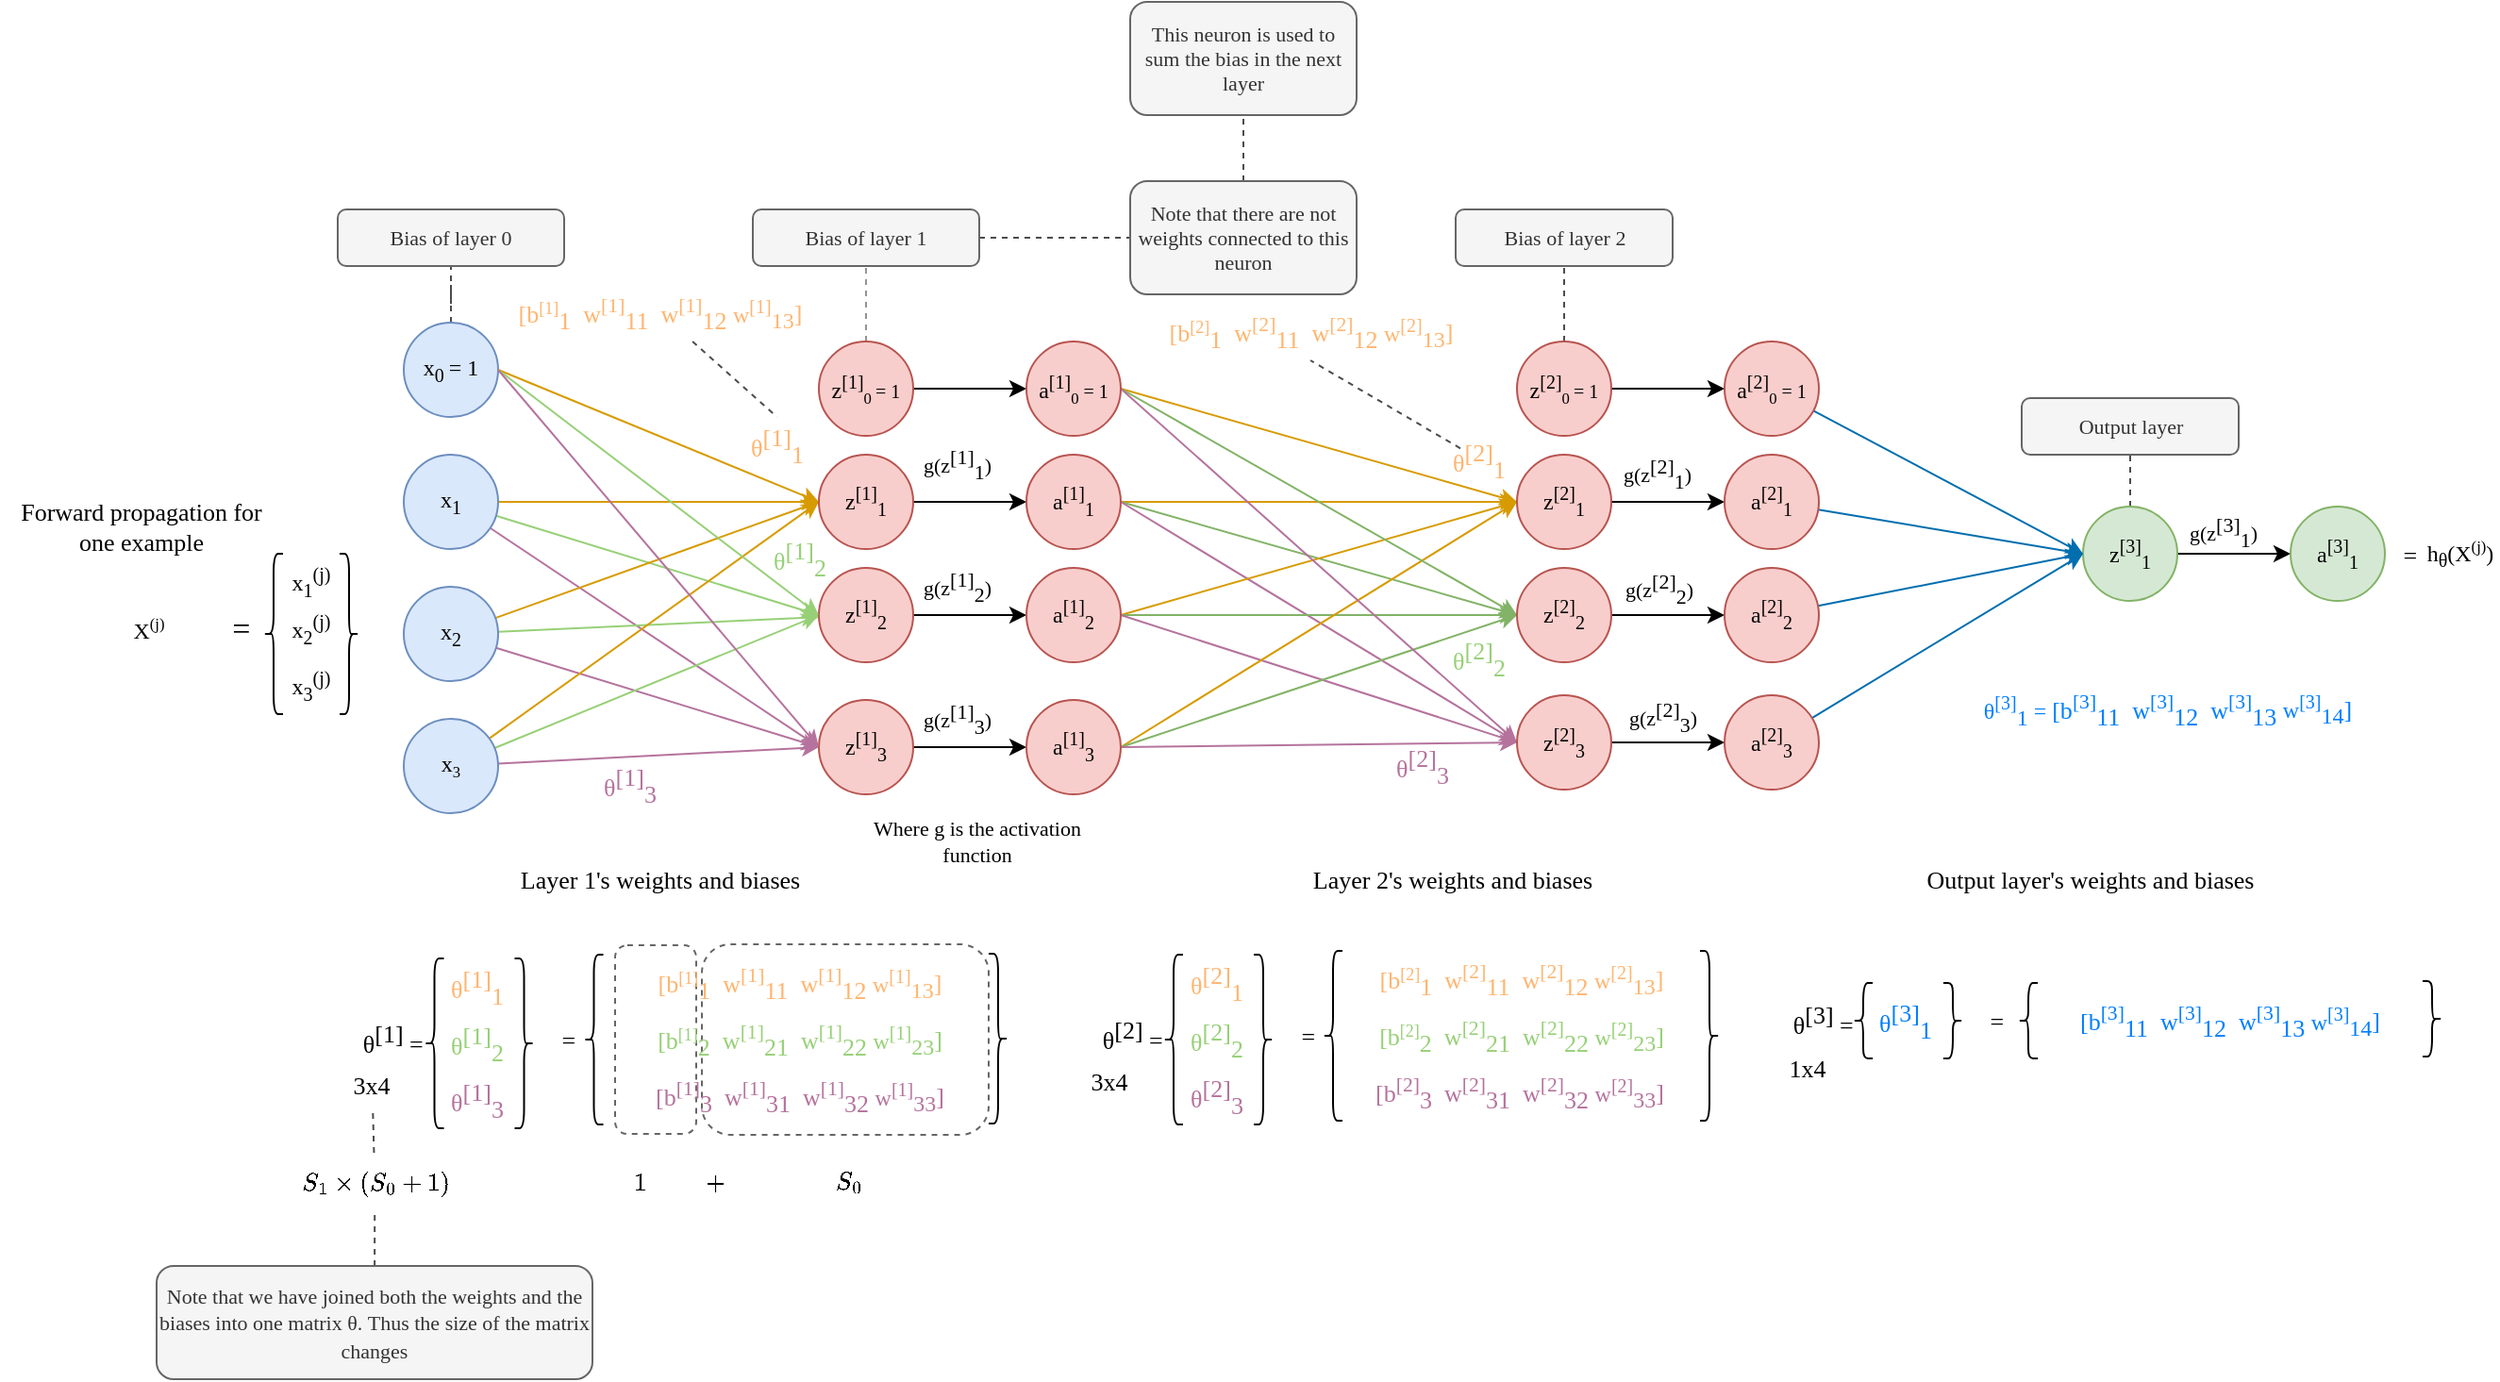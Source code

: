 <mxfile version="18.0.1" type="device"><diagram id="PKvqKrYOPWQLcn9IErmv" name="Page-1"><mxGraphModel dx="1140" dy="1643" grid="1" gridSize="10" guides="1" tooltips="1" connect="1" arrows="1" fold="1" page="1" pageScale="1" pageWidth="827" pageHeight="1169" math="1" shadow="0"><root><mxCell id="0"/><mxCell id="1" parent="0"/><mxCell id="P2oecYxpb4MygGQRvkl7-60" value="" style="rounded=1;whiteSpace=wrap;html=1;glass=0;fontFamily=Lucida Console;fontSize=11;fontColor=#333333;strokeColor=#666666;fillColor=none;dashed=1;" vertex="1" parent="1"><mxGeometry x="252" y="460" width="43" height="100" as="geometry"/></mxCell><mxCell id="P2oecYxpb4MygGQRvkl7-66" value="" style="rounded=1;whiteSpace=wrap;html=1;glass=0;fontFamily=Lucida Console;fontSize=11;fontColor=#333333;strokeColor=#666666;fillColor=none;dashed=1;" vertex="1" parent="1"><mxGeometry x="298" y="459.5" width="152" height="101" as="geometry"/></mxCell><mxCell id="XyQh4mDAzlpKuKdFP7SK-7" style="rounded=0;orthogonalLoop=1;jettySize=auto;html=1;entryX=0;entryY=0.5;entryDx=0;entryDy=0;fontFamily=Lucida Console;fillColor=#ffe6cc;strokeColor=#d79b00;" parent="1" source="XyQh4mDAzlpKuKdFP7SK-1" target="XyQh4mDAzlpKuKdFP7SK-6" edge="1"><mxGeometry relative="1" as="geometry"/></mxCell><mxCell id="XyQh4mDAzlpKuKdFP7SK-15" style="edgeStyle=none;rounded=0;orthogonalLoop=1;jettySize=auto;html=1;entryX=0;entryY=0.5;entryDx=0;entryDy=0;fontFamily=Lucida Console;fillColor=#e1d5e7;strokeColor=#97D077;" parent="1" source="XyQh4mDAzlpKuKdFP7SK-1" target="XyQh4mDAzlpKuKdFP7SK-13" edge="1"><mxGeometry relative="1" as="geometry"/></mxCell><mxCell id="XyQh4mDAzlpKuKdFP7SK-19" style="edgeStyle=none;rounded=0;orthogonalLoop=1;jettySize=auto;html=1;entryX=0;entryY=0.5;entryDx=0;entryDy=0;fontFamily=Lucida Console;fillColor=#f5f5f5;strokeColor=#B5739D;" parent="1" source="XyQh4mDAzlpKuKdFP7SK-1" target="XyQh4mDAzlpKuKdFP7SK-14" edge="1"><mxGeometry relative="1" as="geometry"/></mxCell><mxCell id="XyQh4mDAzlpKuKdFP7SK-1" value="x&lt;sub&gt;1&lt;/sub&gt;" style="ellipse;whiteSpace=wrap;html=1;aspect=fixed;fillColor=#dae8fc;strokeColor=#6c8ebf;fontFamily=Lucida Console;" parent="1" vertex="1"><mxGeometry x="140" y="200" width="50" height="50" as="geometry"/></mxCell><mxCell id="XyQh4mDAzlpKuKdFP7SK-8" style="edgeStyle=none;rounded=0;orthogonalLoop=1;jettySize=auto;html=1;entryX=0;entryY=0.5;entryDx=0;entryDy=0;fontFamily=Lucida Console;fillColor=#ffe6cc;strokeColor=#d79b00;" parent="1" source="XyQh4mDAzlpKuKdFP7SK-3" target="XyQh4mDAzlpKuKdFP7SK-6" edge="1"><mxGeometry relative="1" as="geometry"/></mxCell><mxCell id="XyQh4mDAzlpKuKdFP7SK-16" style="edgeStyle=none;rounded=0;orthogonalLoop=1;jettySize=auto;html=1;fontFamily=Lucida Console;fillColor=#e1d5e7;strokeColor=#97D077;" parent="1" source="XyQh4mDAzlpKuKdFP7SK-3" target="XyQh4mDAzlpKuKdFP7SK-13" edge="1"><mxGeometry relative="1" as="geometry"/></mxCell><mxCell id="XyQh4mDAzlpKuKdFP7SK-17" style="edgeStyle=none;rounded=0;orthogonalLoop=1;jettySize=auto;html=1;entryX=0;entryY=0.5;entryDx=0;entryDy=0;fontFamily=Lucida Console;fillColor=#f5f5f5;strokeColor=#B5739D;" parent="1" source="XyQh4mDAzlpKuKdFP7SK-3" target="XyQh4mDAzlpKuKdFP7SK-14" edge="1"><mxGeometry relative="1" as="geometry"/></mxCell><mxCell id="XyQh4mDAzlpKuKdFP7SK-3" value="x&lt;sub&gt;2&lt;/sub&gt;" style="ellipse;whiteSpace=wrap;html=1;aspect=fixed;fillColor=#dae8fc;strokeColor=#6c8ebf;fontFamily=Lucida Console;" parent="1" vertex="1"><mxGeometry x="140" y="270" width="50" height="50" as="geometry"/></mxCell><mxCell id="XyQh4mDAzlpKuKdFP7SK-9" style="edgeStyle=none;rounded=0;orthogonalLoop=1;jettySize=auto;html=1;entryX=0;entryY=0.5;entryDx=0;entryDy=0;fontFamily=Lucida Console;fillColor=#ffe6cc;strokeColor=#d79b00;" parent="1" source="XyQh4mDAzlpKuKdFP7SK-4" target="XyQh4mDAzlpKuKdFP7SK-6" edge="1"><mxGeometry relative="1" as="geometry"/></mxCell><mxCell id="XyQh4mDAzlpKuKdFP7SK-18" style="edgeStyle=none;rounded=0;orthogonalLoop=1;jettySize=auto;html=1;entryX=0;entryY=0.5;entryDx=0;entryDy=0;fontFamily=Lucida Console;fillColor=#e1d5e7;strokeColor=#97D077;" parent="1" source="XyQh4mDAzlpKuKdFP7SK-4" target="XyQh4mDAzlpKuKdFP7SK-13" edge="1"><mxGeometry relative="1" as="geometry"/></mxCell><mxCell id="XyQh4mDAzlpKuKdFP7SK-20" style="edgeStyle=none;rounded=0;orthogonalLoop=1;jettySize=auto;html=1;entryX=0;entryY=0.5;entryDx=0;entryDy=0;fontFamily=Lucida Console;fillColor=#f5f5f5;strokeColor=#B5739D;" parent="1" source="XyQh4mDAzlpKuKdFP7SK-4" target="XyQh4mDAzlpKuKdFP7SK-14" edge="1"><mxGeometry relative="1" as="geometry"/></mxCell><mxCell id="XyQh4mDAzlpKuKdFP7SK-4" value="x&lt;span style=&quot;font-size: 10px&quot;&gt;&lt;sub&gt;3&lt;/sub&gt;&lt;/span&gt;" style="ellipse;whiteSpace=wrap;html=1;aspect=fixed;fillColor=#dae8fc;strokeColor=#6c8ebf;fontFamily=Lucida Console;" parent="1" vertex="1"><mxGeometry x="140" y="340" width="50" height="50" as="geometry"/></mxCell><mxCell id="XyQh4mDAzlpKuKdFP7SK-91" style="edgeStyle=none;rounded=0;orthogonalLoop=1;jettySize=auto;html=1;entryX=0;entryY=0.5;entryDx=0;entryDy=0;fontFamily=Lucida Console;fontSize=13;fontColor=#7F00FF;strokeColor=#d79b00;fillColor=#ffe6cc;exitX=1;exitY=0.5;exitDx=0;exitDy=0;" parent="1" source="XyQh4mDAzlpKuKdFP7SK-125" target="XyQh4mDAzlpKuKdFP7SK-56" edge="1"><mxGeometry relative="1" as="geometry"><mxPoint x="510" y="220" as="sourcePoint"/></mxGeometry></mxCell><mxCell id="XyQh4mDAzlpKuKdFP7SK-96" style="edgeStyle=none;rounded=0;orthogonalLoop=1;jettySize=auto;html=1;entryX=0;entryY=0.5;entryDx=0;entryDy=0;fontFamily=Lucida Console;fontSize=13;fontColor=#7F00FF;strokeColor=#82b366;fillColor=#d5e8d4;exitX=1;exitY=0.5;exitDx=0;exitDy=0;" parent="1" source="XyQh4mDAzlpKuKdFP7SK-125" target="XyQh4mDAzlpKuKdFP7SK-57" edge="1"><mxGeometry relative="1" as="geometry"><mxPoint x="510" y="240" as="sourcePoint"/></mxGeometry></mxCell><mxCell id="XyQh4mDAzlpKuKdFP7SK-102" style="edgeStyle=none;rounded=0;orthogonalLoop=1;jettySize=auto;html=1;entryX=0;entryY=0.5;entryDx=0;entryDy=0;fontFamily=Lucida Console;fontSize=13;fontColor=#7F00FF;strokeColor=#B5739D;exitX=1;exitY=0.5;exitDx=0;exitDy=0;" parent="1" source="XyQh4mDAzlpKuKdFP7SK-125" target="XyQh4mDAzlpKuKdFP7SK-58" edge="1"><mxGeometry relative="1" as="geometry"><mxPoint x="480" y="240" as="sourcePoint"/></mxGeometry></mxCell><mxCell id="XyQh4mDAzlpKuKdFP7SK-130" style="edgeStyle=none;rounded=0;orthogonalLoop=1;jettySize=auto;html=1;entryX=0;entryY=0.5;entryDx=0;entryDy=0;fontFamily=Lucida Console;fontSize=13;fontColor=#000000;strokeColor=#000000;" parent="1" source="XyQh4mDAzlpKuKdFP7SK-6" target="XyQh4mDAzlpKuKdFP7SK-125" edge="1"><mxGeometry relative="1" as="geometry"/></mxCell><mxCell id="XyQh4mDAzlpKuKdFP7SK-135" value="g(z&lt;sup style=&quot;font-size: 11px&quot;&gt;[1]&lt;/sup&gt;&lt;sub style=&quot;font-size: 11px&quot;&gt;1&lt;/sub&gt;)" style="edgeLabel;html=1;align=center;verticalAlign=middle;resizable=0;points=[];fontSize=11;fontFamily=Lucida Console;fontColor=#000000;" parent="XyQh4mDAzlpKuKdFP7SK-130" vertex="1" connectable="0"><mxGeometry x="-0.244" relative="1" as="geometry"><mxPoint y="-20" as="offset"/></mxGeometry></mxCell><mxCell id="XyQh4mDAzlpKuKdFP7SK-6" value="z&lt;sup&gt;[1]&lt;/sup&gt;&lt;sub&gt;1&lt;/sub&gt;" style="ellipse;whiteSpace=wrap;html=1;aspect=fixed;fontFamily=Lucida Console;fillColor=#f8cecc;strokeColor=#b85450;" parent="1" vertex="1"><mxGeometry x="360" y="200" width="50" height="50" as="geometry"/></mxCell><mxCell id="XyQh4mDAzlpKuKdFP7SK-12" value="h&lt;sub&gt;θ&lt;/sub&gt;(X&lt;span style=&quot;font-size: 10px;&quot;&gt;&lt;sup&gt;(j)&lt;/sup&gt;&lt;/span&gt;)" style="text;html=1;strokeColor=none;fillColor=none;align=center;verticalAlign=middle;whiteSpace=wrap;rounded=0;fontFamily=Lucida Console;" parent="1" vertex="1"><mxGeometry x="1210" y="237.5" width="40" height="30" as="geometry"/></mxCell><mxCell id="XyQh4mDAzlpKuKdFP7SK-92" style="edgeStyle=none;rounded=0;orthogonalLoop=1;jettySize=auto;html=1;entryX=0;entryY=0.5;entryDx=0;entryDy=0;fontFamily=Lucida Console;fontSize=13;fontColor=#7F00FF;strokeColor=#d79b00;fillColor=#ffe6cc;exitX=1;exitY=0.5;exitDx=0;exitDy=0;" parent="1" source="XyQh4mDAzlpKuKdFP7SK-126" target="XyQh4mDAzlpKuKdFP7SK-56" edge="1"><mxGeometry relative="1" as="geometry"><mxPoint x="530" y="270" as="sourcePoint"/></mxGeometry></mxCell><mxCell id="XyQh4mDAzlpKuKdFP7SK-98" style="edgeStyle=none;rounded=0;orthogonalLoop=1;jettySize=auto;html=1;fontFamily=Lucida Console;fontSize=13;fontColor=#7F00FF;strokeColor=#82b366;fillColor=#d5e8d4;exitX=1;exitY=0.5;exitDx=0;exitDy=0;" parent="1" source="XyQh4mDAzlpKuKdFP7SK-126" target="XyQh4mDAzlpKuKdFP7SK-57" edge="1"><mxGeometry relative="1" as="geometry"><mxPoint x="520" y="285" as="sourcePoint"/></mxGeometry></mxCell><mxCell id="XyQh4mDAzlpKuKdFP7SK-103" style="edgeStyle=none;rounded=0;orthogonalLoop=1;jettySize=auto;html=1;entryX=0;entryY=0.5;entryDx=0;entryDy=0;fontFamily=Lucida Console;fontSize=13;fontColor=#7F00FF;strokeColor=#B5739D;exitX=1;exitY=0.5;exitDx=0;exitDy=0;" parent="1" source="XyQh4mDAzlpKuKdFP7SK-126" target="XyQh4mDAzlpKuKdFP7SK-58" edge="1"><mxGeometry relative="1" as="geometry"><mxPoint x="520" y="300" as="sourcePoint"/></mxGeometry></mxCell><mxCell id="XyQh4mDAzlpKuKdFP7SK-131" style="edgeStyle=none;rounded=0;orthogonalLoop=1;jettySize=auto;html=1;entryX=0;entryY=0.5;entryDx=0;entryDy=0;fontFamily=Lucida Console;fontSize=13;fontColor=#000000;strokeColor=#000000;" parent="1" source="XyQh4mDAzlpKuKdFP7SK-13" target="XyQh4mDAzlpKuKdFP7SK-126" edge="1"><mxGeometry relative="1" as="geometry"/></mxCell><mxCell id="XyQh4mDAzlpKuKdFP7SK-137" value="g(z&lt;sup style=&quot;font-size: 11px&quot;&gt;[1]&lt;/sup&gt;&lt;sub style=&quot;font-size: 11px&quot;&gt;2&lt;/sub&gt;)" style="edgeLabel;html=1;align=center;verticalAlign=middle;resizable=0;points=[];fontSize=11;fontFamily=Lucida Console;fontColor=#000000;" parent="XyQh4mDAzlpKuKdFP7SK-131" vertex="1" connectable="0"><mxGeometry x="-0.336" y="-2" relative="1" as="geometry"><mxPoint x="3" y="-17" as="offset"/></mxGeometry></mxCell><mxCell id="XyQh4mDAzlpKuKdFP7SK-13" value="z&lt;sup&gt;[1]&lt;/sup&gt;&lt;sub&gt;2&lt;/sub&gt;" style="ellipse;whiteSpace=wrap;html=1;aspect=fixed;fontFamily=Lucida Console;fillColor=#f8cecc;strokeColor=#b85450;" parent="1" vertex="1"><mxGeometry x="360" y="260" width="50" height="50" as="geometry"/></mxCell><mxCell id="XyQh4mDAzlpKuKdFP7SK-93" style="edgeStyle=none;rounded=0;orthogonalLoop=1;jettySize=auto;html=1;entryX=0;entryY=0.5;entryDx=0;entryDy=0;fontFamily=Lucida Console;fontSize=13;fontColor=#7F00FF;strokeColor=#d79b00;fillColor=#ffe6cc;exitX=1;exitY=0.5;exitDx=0;exitDy=0;" parent="1" source="XyQh4mDAzlpKuKdFP7SK-127" target="XyQh4mDAzlpKuKdFP7SK-56" edge="1"><mxGeometry relative="1" as="geometry"><mxPoint x="510" y="310" as="sourcePoint"/></mxGeometry></mxCell><mxCell id="XyQh4mDAzlpKuKdFP7SK-99" style="edgeStyle=none;rounded=0;orthogonalLoop=1;jettySize=auto;html=1;entryX=0;entryY=0.5;entryDx=0;entryDy=0;fontFamily=Lucida Console;fontSize=13;fontColor=#7F00FF;strokeColor=#82b366;fillColor=#d5e8d4;exitX=1;exitY=0.5;exitDx=0;exitDy=0;" parent="1" source="XyQh4mDAzlpKuKdFP7SK-127" target="XyQh4mDAzlpKuKdFP7SK-57" edge="1"><mxGeometry relative="1" as="geometry"><mxPoint x="510" y="320" as="sourcePoint"/></mxGeometry></mxCell><mxCell id="XyQh4mDAzlpKuKdFP7SK-104" style="edgeStyle=none;rounded=0;orthogonalLoop=1;jettySize=auto;html=1;entryX=0;entryY=0.5;entryDx=0;entryDy=0;fontFamily=Lucida Console;fontSize=13;fontColor=#7F00FF;strokeColor=#B5739D;exitX=1;exitY=0.5;exitDx=0;exitDy=0;" parent="1" source="XyQh4mDAzlpKuKdFP7SK-127" target="XyQh4mDAzlpKuKdFP7SK-58" edge="1"><mxGeometry relative="1" as="geometry"><mxPoint x="530" y="340" as="sourcePoint"/></mxGeometry></mxCell><mxCell id="XyQh4mDAzlpKuKdFP7SK-132" style="edgeStyle=none;rounded=0;orthogonalLoop=1;jettySize=auto;html=1;entryX=0;entryY=0.5;entryDx=0;entryDy=0;fontFamily=Lucida Console;fontSize=13;fontColor=#000000;strokeColor=#000000;" parent="1" source="XyQh4mDAzlpKuKdFP7SK-14" target="XyQh4mDAzlpKuKdFP7SK-127" edge="1"><mxGeometry relative="1" as="geometry"/></mxCell><mxCell id="XyQh4mDAzlpKuKdFP7SK-14" value="z&lt;sup&gt;[1]&lt;/sup&gt;&lt;sub&gt;3&lt;/sub&gt;" style="ellipse;whiteSpace=wrap;html=1;aspect=fixed;fontFamily=Lucida Console;fillColor=#f8cecc;strokeColor=#b85450;" parent="1" vertex="1"><mxGeometry x="360" y="330" width="50" height="50" as="geometry"/></mxCell><mxCell id="XyQh4mDAzlpKuKdFP7SK-90" style="edgeStyle=none;rounded=0;orthogonalLoop=1;jettySize=auto;html=1;entryX=0;entryY=0.5;entryDx=0;entryDy=0;fontFamily=Lucida Console;fontSize=13;fontColor=#7F00FF;strokeColor=#d79b00;fillColor=#ffe6cc;exitX=1;exitY=0.5;exitDx=0;exitDy=0;" parent="1" source="XyQh4mDAzlpKuKdFP7SK-128" target="XyQh4mDAzlpKuKdFP7SK-56" edge="1"><mxGeometry relative="1" as="geometry"><mxPoint x="460" y="160" as="sourcePoint"/></mxGeometry></mxCell><mxCell id="XyQh4mDAzlpKuKdFP7SK-95" style="edgeStyle=none;rounded=0;orthogonalLoop=1;jettySize=auto;html=1;entryX=0;entryY=0.5;entryDx=0;entryDy=0;fontFamily=Lucida Console;fontSize=13;fontColor=#7F00FF;strokeColor=#82b366;fillColor=#d5e8d4;exitX=1;exitY=0.5;exitDx=0;exitDy=0;" parent="1" source="XyQh4mDAzlpKuKdFP7SK-128" target="XyQh4mDAzlpKuKdFP7SK-57" edge="1"><mxGeometry relative="1" as="geometry"><mxPoint x="450" y="180" as="sourcePoint"/></mxGeometry></mxCell><mxCell id="XyQh4mDAzlpKuKdFP7SK-101" style="edgeStyle=none;rounded=0;orthogonalLoop=1;jettySize=auto;html=1;entryX=0;entryY=0.5;entryDx=0;entryDy=0;fontFamily=Lucida Console;fontSize=13;fontColor=#7F00FF;strokeColor=#B5739D;exitX=1;exitY=0.5;exitDx=0;exitDy=0;" parent="1" source="XyQh4mDAzlpKuKdFP7SK-128" target="XyQh4mDAzlpKuKdFP7SK-58" edge="1"><mxGeometry relative="1" as="geometry"><mxPoint x="450" y="190" as="sourcePoint"/></mxGeometry></mxCell><mxCell id="XyQh4mDAzlpKuKdFP7SK-129" style="edgeStyle=none;rounded=0;orthogonalLoop=1;jettySize=auto;html=1;entryX=0;entryY=0.5;entryDx=0;entryDy=0;fontFamily=Lucida Console;fontSize=13;fontColor=#000000;strokeColor=#000000;" parent="1" source="XyQh4mDAzlpKuKdFP7SK-21" target="XyQh4mDAzlpKuKdFP7SK-128" edge="1"><mxGeometry relative="1" as="geometry"/></mxCell><mxCell id="P2oecYxpb4MygGQRvkl7-1" style="edgeStyle=orthogonalEdgeStyle;rounded=0;orthogonalLoop=1;jettySize=auto;html=1;dashed=1;endArrow=none;endFill=0;fillColor=#f5f5f5;strokeColor=#666666;opacity=70;" edge="1" parent="1" source="XyQh4mDAzlpKuKdFP7SK-21" target="XyQh4mDAzlpKuKdFP7SK-28"><mxGeometry relative="1" as="geometry"/></mxCell><mxCell id="XyQh4mDAzlpKuKdFP7SK-21" value="z&lt;sup&gt;[1]&lt;/sup&gt;&lt;span style=&quot;font-size: 10px ; line-height: 1.2&quot;&gt;&lt;sub&gt;0 &lt;/sub&gt;= 1&lt;/span&gt;" style="ellipse;whiteSpace=wrap;html=1;aspect=fixed;fontFamily=Lucida Console;fillColor=#f8cecc;strokeColor=#b85450;" parent="1" vertex="1"><mxGeometry x="360" y="140" width="50" height="50" as="geometry"/></mxCell><mxCell id="XyQh4mDAzlpKuKdFP7SK-24" value="&lt;font style=&quot;font-size: 13px;&quot;&gt;θ&lt;sup style=&quot;font-size: 13px;&quot;&gt;[1]&lt;/sup&gt;&lt;sub style=&quot;font-size: 13px;&quot;&gt;2&lt;/sub&gt;&lt;/font&gt;" style="text;html=1;strokeColor=none;fillColor=none;align=center;verticalAlign=middle;whiteSpace=wrap;rounded=0;fontFamily=Lucida Console;fontColor=#97D077;fontSize=13;" parent="1" vertex="1"><mxGeometry x="320" y="240" width="60" height="30" as="geometry"/></mxCell><mxCell id="XyQh4mDAzlpKuKdFP7SK-25" value="&lt;font style=&quot;font-size: 13px;&quot;&gt;θ&lt;sup style=&quot;font-size: 13px;&quot;&gt;[1]&lt;/sup&gt;&lt;sub style=&quot;font-size: 13px;&quot;&gt;3&lt;/sub&gt;&lt;/font&gt;" style="text;html=1;strokeColor=none;fillColor=none;align=center;verticalAlign=middle;whiteSpace=wrap;rounded=0;fontFamily=Lucida Console;fontColor=#B5739D;fontSize=13;" parent="1" vertex="1"><mxGeometry x="230" y="360" width="60" height="30" as="geometry"/></mxCell><mxCell id="P2oecYxpb4MygGQRvkl7-38" value="" style="edgeStyle=none;rounded=0;orthogonalLoop=1;jettySize=auto;html=1;dashed=1;fontFamily=Lucida Console;fontSize=11;endArrow=none;endFill=0;opacity=70;" edge="1" parent="1" source="XyQh4mDAzlpKuKdFP7SK-28" target="P2oecYxpb4MygGQRvkl7-37"><mxGeometry relative="1" as="geometry"/></mxCell><mxCell id="XyQh4mDAzlpKuKdFP7SK-28" value="Bias of layer 1" style="text;html=1;strokeColor=#666666;fillColor=#f5f5f5;align=center;verticalAlign=middle;whiteSpace=wrap;rounded=1;fontFamily=Lucida Console;fontSize=11;fontColor=#333333;" parent="1" vertex="1"><mxGeometry x="325" y="70" width="120" height="30" as="geometry"/></mxCell><mxCell id="XyQh4mDAzlpKuKdFP7SK-53" value="&lt;font style=&quot;font-size: 13px;&quot;&gt;θ&lt;sup style=&quot;font-size: 13px;&quot;&gt;[1]&lt;/sup&gt;&lt;span style=&quot;font-size: 13px;&quot;&gt;&lt;sub style=&quot;font-size: 13px;&quot;&gt;1&lt;/sub&gt;&lt;/span&gt;&lt;/font&gt;" style="text;html=1;strokeColor=none;fillColor=none;align=center;verticalAlign=middle;whiteSpace=wrap;rounded=0;fontFamily=Lucida Console;fontSize=13;fontColor=#FFB570;" parent="1" vertex="1"><mxGeometry x="327.87" y="180" width="20" height="30" as="geometry"/></mxCell><mxCell id="XyQh4mDAzlpKuKdFP7SK-146" style="edgeStyle=none;rounded=0;orthogonalLoop=1;jettySize=auto;html=1;fontFamily=Lucida Console;fontSize=11;fontColor=#000000;strokeColor=#000000;" parent="1" source="XyQh4mDAzlpKuKdFP7SK-56" target="XyQh4mDAzlpKuKdFP7SK-141" edge="1"><mxGeometry relative="1" as="geometry"/></mxCell><mxCell id="XyQh4mDAzlpKuKdFP7SK-150" value="g(z&lt;sup style=&quot;font-size: 11px&quot;&gt;[2]&lt;/sup&gt;&lt;sub style=&quot;font-size: 11px&quot;&gt;1&lt;/sub&gt;)" style="edgeLabel;html=1;align=center;verticalAlign=middle;resizable=0;points=[];fontSize=11;fontFamily=Lucida Console;fontColor=#000000;" parent="XyQh4mDAzlpKuKdFP7SK-146" vertex="1" connectable="0"><mxGeometry x="-0.219" y="2" relative="1" as="geometry"><mxPoint y="-13" as="offset"/></mxGeometry></mxCell><mxCell id="XyQh4mDAzlpKuKdFP7SK-56" value="z&lt;sup&gt;[2]&lt;/sup&gt;&lt;sub&gt;1&lt;/sub&gt;" style="ellipse;whiteSpace=wrap;html=1;aspect=fixed;fontFamily=Lucida Console;fillColor=#f8cecc;strokeColor=#b85450;" parent="1" vertex="1"><mxGeometry x="730" y="200" width="50" height="50" as="geometry"/></mxCell><mxCell id="XyQh4mDAzlpKuKdFP7SK-147" style="edgeStyle=none;rounded=0;orthogonalLoop=1;jettySize=auto;html=1;fontFamily=Lucida Console;fontSize=11;fontColor=#000000;strokeColor=#000000;" parent="1" source="XyQh4mDAzlpKuKdFP7SK-57" target="XyQh4mDAzlpKuKdFP7SK-142" edge="1"><mxGeometry relative="1" as="geometry"/></mxCell><mxCell id="XyQh4mDAzlpKuKdFP7SK-151" value="g(z&lt;sup style=&quot;font-size: 11px&quot;&gt;[2]&lt;/sup&gt;&lt;sub style=&quot;font-size: 11px&quot;&gt;2&lt;/sub&gt;)" style="edgeLabel;html=1;align=center;verticalAlign=middle;resizable=0;points=[];fontSize=11;fontFamily=Lucida Console;fontColor=#000000;" parent="XyQh4mDAzlpKuKdFP7SK-147" vertex="1" connectable="0"><mxGeometry x="-0.257" relative="1" as="geometry"><mxPoint x="2" y="-14" as="offset"/></mxGeometry></mxCell><mxCell id="XyQh4mDAzlpKuKdFP7SK-57" value="z&lt;sup&gt;[2]&lt;/sup&gt;&lt;sub&gt;2&lt;/sub&gt;" style="ellipse;whiteSpace=wrap;html=1;aspect=fixed;fontFamily=Lucida Console;fillColor=#f8cecc;strokeColor=#b85450;" parent="1" vertex="1"><mxGeometry x="730" y="260" width="50" height="50" as="geometry"/></mxCell><mxCell id="XyQh4mDAzlpKuKdFP7SK-148" style="edgeStyle=none;rounded=0;orthogonalLoop=1;jettySize=auto;html=1;entryX=0;entryY=0.5;entryDx=0;entryDy=0;fontFamily=Lucida Console;fontSize=11;fontColor=#000000;strokeColor=#000000;" parent="1" source="XyQh4mDAzlpKuKdFP7SK-58" target="XyQh4mDAzlpKuKdFP7SK-143" edge="1"><mxGeometry relative="1" as="geometry"/></mxCell><mxCell id="XyQh4mDAzlpKuKdFP7SK-152" value="g(z&lt;sup style=&quot;font-size: 11px&quot;&gt;[2]&lt;/sup&gt;&lt;sub style=&quot;font-size: 11px&quot;&gt;3&lt;/sub&gt;)" style="edgeLabel;html=1;align=center;verticalAlign=middle;resizable=0;points=[];fontSize=11;fontFamily=Lucida Console;fontColor=#000000;" parent="XyQh4mDAzlpKuKdFP7SK-148" vertex="1" connectable="0"><mxGeometry x="-0.276" relative="1" as="geometry"><mxPoint x="5" y="-14" as="offset"/></mxGeometry></mxCell><mxCell id="XyQh4mDAzlpKuKdFP7SK-58" value="z&lt;sup&gt;[2]&lt;/sup&gt;&lt;sub&gt;3&lt;/sub&gt;" style="ellipse;whiteSpace=wrap;html=1;aspect=fixed;fontFamily=Lucida Console;fillColor=#f8cecc;strokeColor=#b85450;" parent="1" vertex="1"><mxGeometry x="730" y="327.5" width="50" height="50" as="geometry"/></mxCell><mxCell id="XyQh4mDAzlpKuKdFP7SK-145" style="edgeStyle=none;rounded=0;orthogonalLoop=1;jettySize=auto;html=1;entryX=0;entryY=0.5;entryDx=0;entryDy=0;fontFamily=Lucida Console;fontSize=11;fontColor=#000000;strokeColor=#000000;" parent="1" source="XyQh4mDAzlpKuKdFP7SK-59" target="XyQh4mDAzlpKuKdFP7SK-144" edge="1"><mxGeometry relative="1" as="geometry"/></mxCell><mxCell id="P2oecYxpb4MygGQRvkl7-4" style="edgeStyle=orthogonalEdgeStyle;rounded=0;orthogonalLoop=1;jettySize=auto;html=1;dashed=1;endArrow=none;endFill=0;opacity=70;" edge="1" parent="1" source="XyQh4mDAzlpKuKdFP7SK-59" target="P2oecYxpb4MygGQRvkl7-2"><mxGeometry relative="1" as="geometry"/></mxCell><mxCell id="XyQh4mDAzlpKuKdFP7SK-59" value="z&lt;sup&gt;[2]&lt;/sup&gt;&lt;span style=&quot;font-size: 10px ; line-height: 1.2&quot;&gt;&lt;sub&gt;0 &lt;/sub&gt;= 1&lt;/span&gt;" style="ellipse;whiteSpace=wrap;html=1;aspect=fixed;fontFamily=Lucida Console;fillColor=#f8cecc;strokeColor=#b85450;" parent="1" vertex="1"><mxGeometry x="730" y="140" width="50" height="50" as="geometry"/></mxCell><mxCell id="XyQh4mDAzlpKuKdFP7SK-60" value="X&lt;span style=&quot;font-size: 10px;&quot;&gt;&lt;sup&gt;(j)&lt;/sup&gt;&lt;/span&gt;" style="text;html=1;strokeColor=none;fillColor=none;align=center;verticalAlign=middle;whiteSpace=wrap;rounded=0;fontFamily=Lucida Console;fontSize=12;fontColor=#000000;" parent="1" vertex="1"><mxGeometry x="-30" y="277.5" width="70" height="30" as="geometry"/></mxCell><mxCell id="XyQh4mDAzlpKuKdFP7SK-61" value="&lt;font color=&quot;#000000&quot;&gt;=&amp;nbsp;&lt;/font&gt;" style="text;html=1;strokeColor=none;fillColor=none;align=center;verticalAlign=middle;whiteSpace=wrap;rounded=0;fontFamily=Lucida Console;fontSize=17;fontColor=#B5739D;" parent="1" vertex="1"><mxGeometry x="46" y="277.5" width="20" height="30" as="geometry"/></mxCell><mxCell id="XyQh4mDAzlpKuKdFP7SK-62" value="" style="shape=curlyBracket;whiteSpace=wrap;html=1;rounded=1;fontFamily=Lucida Console;fontSize=17;fontColor=#000000;" parent="1" vertex="1"><mxGeometry x="66" y="252.5" width="10" height="85" as="geometry"/></mxCell><mxCell id="XyQh4mDAzlpKuKdFP7SK-64" value="x&lt;sub&gt;1&lt;/sub&gt;&lt;sup&gt;(j)&lt;/sup&gt;" style="text;html=1;strokeColor=none;fillColor=none;align=center;verticalAlign=middle;whiteSpace=wrap;rounded=0;fontFamily=Lucida Console;fontSize=12;fontColor=#000000;" parent="1" vertex="1"><mxGeometry x="76" y="252.5" width="30" height="30" as="geometry"/></mxCell><mxCell id="XyQh4mDAzlpKuKdFP7SK-65" value="x&lt;sub&gt;2&lt;/sub&gt;&lt;sup&gt;(j)&lt;/sup&gt;" style="text;html=1;strokeColor=none;fillColor=none;align=center;verticalAlign=middle;whiteSpace=wrap;rounded=0;fontFamily=Lucida Console;fontSize=12;fontColor=#000000;" parent="1" vertex="1"><mxGeometry x="76" y="277.5" width="30" height="30" as="geometry"/></mxCell><mxCell id="XyQh4mDAzlpKuKdFP7SK-66" value="x&lt;sub&gt;3&lt;/sub&gt;&lt;sup&gt;(j)&lt;/sup&gt;" style="text;html=1;strokeColor=none;fillColor=none;align=center;verticalAlign=middle;whiteSpace=wrap;rounded=0;fontFamily=Lucida Console;fontSize=12;fontColor=#000000;" parent="1" vertex="1"><mxGeometry x="76" y="307.5" width="30" height="30" as="geometry"/></mxCell><mxCell id="XyQh4mDAzlpKuKdFP7SK-67" value="" style="shape=curlyBracket;whiteSpace=wrap;html=1;rounded=1;fontFamily=Lucida Console;fontSize=17;fontColor=#000000;rotation=-180;" parent="1" vertex="1"><mxGeometry x="106" y="252.5" width="10" height="85" as="geometry"/></mxCell><mxCell id="P2oecYxpb4MygGQRvkl7-56" style="edgeStyle=none;rounded=0;orthogonalLoop=1;jettySize=auto;html=1;dashed=1;fontFamily=Lucida Console;fontSize=11;fontColor=#B9E0A5;endArrow=none;endFill=0;opacity=70;entryX=0.5;entryY=1;entryDx=0;entryDy=0;" edge="1" parent="1" source="XyQh4mDAzlpKuKdFP7SK-94" target="P2oecYxpb4MygGQRvkl7-57"><mxGeometry relative="1" as="geometry"><mxPoint x="660" y="180" as="targetPoint"/></mxGeometry></mxCell><mxCell id="XyQh4mDAzlpKuKdFP7SK-94" value="&lt;font style=&quot;font-size: 13px&quot;&gt;θ&lt;sup style=&quot;font-size: 13px&quot;&gt;[2]&lt;/sup&gt;&lt;span style=&quot;font-size: 13px&quot;&gt;&lt;sub style=&quot;font-size: 13px&quot;&gt;1&lt;/sub&gt;&lt;/span&gt;&lt;/font&gt;" style="text;html=1;strokeColor=none;fillColor=none;align=center;verticalAlign=middle;whiteSpace=wrap;rounded=0;fontFamily=Lucida Console;fontSize=13;fontColor=#FFB570;" parent="1" vertex="1"><mxGeometry x="700" y="187.5" width="20" height="30" as="geometry"/></mxCell><mxCell id="XyQh4mDAzlpKuKdFP7SK-100" value="&lt;font style=&quot;font-size: 13px&quot;&gt;θ&lt;sup style=&quot;font-size: 13px&quot;&gt;[2]&lt;/sup&gt;&lt;sub style=&quot;font-size: 13px&quot;&gt;2&lt;/sub&gt;&lt;/font&gt;" style="text;html=1;strokeColor=none;fillColor=none;align=center;verticalAlign=middle;whiteSpace=wrap;rounded=0;fontFamily=Lucida Console;fontColor=#97D077;fontSize=13;" parent="1" vertex="1"><mxGeometry x="690" y="295" width="40" height="25" as="geometry"/></mxCell><mxCell id="XyQh4mDAzlpKuKdFP7SK-105" value="&lt;font style=&quot;font-size: 13px&quot;&gt;θ&lt;sup style=&quot;font-size: 13px&quot;&gt;[2]&lt;/sup&gt;&lt;sub style=&quot;font-size: 13px&quot;&gt;3&lt;/sub&gt;&lt;/font&gt;" style="text;html=1;strokeColor=none;fillColor=none;align=center;verticalAlign=middle;whiteSpace=wrap;rounded=0;fontFamily=Lucida Console;fontColor=#B5739D;fontSize=13;" parent="1" vertex="1"><mxGeometry x="650" y="350" width="60" height="30" as="geometry"/></mxCell><mxCell id="XyQh4mDAzlpKuKdFP7SK-178" style="edgeStyle=none;rounded=0;orthogonalLoop=1;jettySize=auto;html=1;fontFamily=Lucida Console;fontSize=11;fontColor=#007FFF;strokeColor=#000000;" parent="1" source="XyQh4mDAzlpKuKdFP7SK-113" target="XyQh4mDAzlpKuKdFP7SK-179" edge="1"><mxGeometry relative="1" as="geometry"><mxPoint x="1110" y="252.5" as="targetPoint"/></mxGeometry></mxCell><mxCell id="XyQh4mDAzlpKuKdFP7SK-181" value="&lt;span style=&quot;color: rgb(0 , 0 , 0)&quot;&gt;g(z&lt;/span&gt;&lt;sup style=&quot;color: rgb(0 , 0 , 0) ; font-size: 11px&quot;&gt;[3]&lt;/sup&gt;&lt;sub style=&quot;color: rgb(0 , 0 , 0) ; font-size: 11px&quot;&gt;1&lt;/sub&gt;&lt;span style=&quot;color: rgb(0 , 0 , 0)&quot;&gt;)&lt;/span&gt;" style="edgeLabel;html=1;align=center;verticalAlign=middle;resizable=0;points=[];fontSize=11;fontFamily=Lucida Console;fontColor=#007FFF;" parent="XyQh4mDAzlpKuKdFP7SK-178" vertex="1" connectable="0"><mxGeometry x="-0.2" y="1" relative="1" as="geometry"><mxPoint y="-11" as="offset"/></mxGeometry></mxCell><mxCell id="P2oecYxpb4MygGQRvkl7-59" style="edgeStyle=none;rounded=0;orthogonalLoop=1;jettySize=auto;html=1;entryX=0.5;entryY=1;entryDx=0;entryDy=0;dashed=1;fontFamily=Lucida Console;fontSize=11;fontColor=#B9E0A5;endArrow=none;endFill=0;opacity=70;" edge="1" parent="1" source="XyQh4mDAzlpKuKdFP7SK-113" target="P2oecYxpb4MygGQRvkl7-58"><mxGeometry relative="1" as="geometry"/></mxCell><mxCell id="XyQh4mDAzlpKuKdFP7SK-113" value="z&lt;sup&gt;[3]&lt;/sup&gt;&lt;sub&gt;1&lt;/sub&gt;" style="ellipse;whiteSpace=wrap;html=1;aspect=fixed;fontFamily=Lucida Console;fillColor=#d5e8d4;strokeColor=#82b366;" parent="1" vertex="1"><mxGeometry x="1030" y="227.5" width="50" height="50" as="geometry"/></mxCell><mxCell id="XyQh4mDAzlpKuKdFP7SK-120" value="Forward propagation for one example" style="text;html=1;strokeColor=none;fillColor=none;align=center;verticalAlign=middle;whiteSpace=wrap;rounded=0;fontFamily=Lucida Console;fontSize=13;fontColor=#000000;" parent="1" vertex="1"><mxGeometry x="-74" y="222.5" width="150" height="30" as="geometry"/></mxCell><mxCell id="XyQh4mDAzlpKuKdFP7SK-125" value="a&lt;sup&gt;[1]&lt;/sup&gt;&lt;sub&gt;1&lt;/sub&gt;" style="ellipse;whiteSpace=wrap;html=1;aspect=fixed;fontFamily=Lucida Console;fillColor=#f8cecc;strokeColor=#b85450;" parent="1" vertex="1"><mxGeometry x="470" y="200" width="50" height="50" as="geometry"/></mxCell><mxCell id="XyQh4mDAzlpKuKdFP7SK-126" value="a&lt;sup&gt;[1]&lt;/sup&gt;&lt;sub&gt;2&lt;/sub&gt;" style="ellipse;whiteSpace=wrap;html=1;aspect=fixed;fontFamily=Lucida Console;fillColor=#f8cecc;strokeColor=#b85450;" parent="1" vertex="1"><mxGeometry x="470" y="260" width="50" height="50" as="geometry"/></mxCell><mxCell id="XyQh4mDAzlpKuKdFP7SK-127" value="a&lt;sup&gt;[1]&lt;/sup&gt;&lt;sub&gt;3&lt;/sub&gt;" style="ellipse;whiteSpace=wrap;html=1;aspect=fixed;fontFamily=Lucida Console;fillColor=#f8cecc;strokeColor=#b85450;" parent="1" vertex="1"><mxGeometry x="470" y="330" width="50" height="50" as="geometry"/></mxCell><mxCell id="XyQh4mDAzlpKuKdFP7SK-128" value="a&lt;sup&gt;[1]&lt;/sup&gt;&lt;span style=&quot;font-size: 10px ; line-height: 1.2&quot;&gt;&lt;sub&gt;0&lt;/sub&gt;&amp;nbsp;= 1&lt;/span&gt;" style="ellipse;whiteSpace=wrap;html=1;aspect=fixed;fontFamily=Lucida Console;fillColor=#f8cecc;strokeColor=#b85450;" parent="1" vertex="1"><mxGeometry x="470" y="140" width="50" height="50" as="geometry"/></mxCell><mxCell id="XyQh4mDAzlpKuKdFP7SK-138" value="g(z&lt;sup style=&quot;font-size: 11px&quot;&gt;[1]&lt;/sup&gt;&lt;sub style=&quot;font-size: 11px&quot;&gt;3&lt;/sub&gt;)" style="edgeLabel;html=1;align=center;verticalAlign=middle;resizable=0;points=[];fontSize=11;fontFamily=Lucida Console;fontColor=#000000;" parent="1" vertex="1" connectable="0"><mxGeometry x="432.5" y="340" as="geometry"/></mxCell><mxCell id="XyQh4mDAzlpKuKdFP7SK-139" value="Where g is the activation function" style="text;html=1;strokeColor=none;fillColor=none;align=center;verticalAlign=middle;whiteSpace=wrap;rounded=0;fontFamily=Lucida Console;fontSize=11;fontColor=#000000;" parent="1" vertex="1"><mxGeometry x="383.5" y="390" width="120" height="30" as="geometry"/></mxCell><mxCell id="XyQh4mDAzlpKuKdFP7SK-155" style="edgeStyle=none;rounded=0;orthogonalLoop=1;jettySize=auto;html=1;entryX=0;entryY=0.5;entryDx=0;entryDy=0;fontFamily=Lucida Console;fontSize=11;fontColor=#000000;strokeColor=#006EAF;fillColor=#1ba1e2;" parent="1" source="XyQh4mDAzlpKuKdFP7SK-141" target="XyQh4mDAzlpKuKdFP7SK-113" edge="1"><mxGeometry relative="1" as="geometry"/></mxCell><mxCell id="XyQh4mDAzlpKuKdFP7SK-141" value="a&lt;sup&gt;[2]&lt;/sup&gt;&lt;sub&gt;1&lt;/sub&gt;" style="ellipse;whiteSpace=wrap;html=1;aspect=fixed;fontFamily=Lucida Console;fillColor=#f8cecc;strokeColor=#b85450;" parent="1" vertex="1"><mxGeometry x="840" y="200" width="50" height="50" as="geometry"/></mxCell><mxCell id="XyQh4mDAzlpKuKdFP7SK-156" style="edgeStyle=none;rounded=0;orthogonalLoop=1;jettySize=auto;html=1;entryX=0;entryY=0.5;entryDx=0;entryDy=0;fontFamily=Lucida Console;fontSize=11;fontColor=#000000;strokeColor=#006EAF;fillColor=#1ba1e2;" parent="1" source="XyQh4mDAzlpKuKdFP7SK-142" target="XyQh4mDAzlpKuKdFP7SK-113" edge="1"><mxGeometry relative="1" as="geometry"/></mxCell><mxCell id="XyQh4mDAzlpKuKdFP7SK-142" value="a&lt;sup&gt;[2]&lt;/sup&gt;&lt;sub&gt;2&lt;/sub&gt;" style="ellipse;whiteSpace=wrap;html=1;aspect=fixed;fontFamily=Lucida Console;fillColor=#f8cecc;strokeColor=#b85450;" parent="1" vertex="1"><mxGeometry x="840" y="260" width="50" height="50" as="geometry"/></mxCell><mxCell id="XyQh4mDAzlpKuKdFP7SK-157" style="edgeStyle=none;rounded=0;orthogonalLoop=1;jettySize=auto;html=1;entryX=0;entryY=0.5;entryDx=0;entryDy=0;fontFamily=Lucida Console;fontSize=11;fontColor=#000000;strokeColor=#006EAF;fillColor=#1ba1e2;" parent="1" source="XyQh4mDAzlpKuKdFP7SK-143" target="XyQh4mDAzlpKuKdFP7SK-113" edge="1"><mxGeometry relative="1" as="geometry"/></mxCell><mxCell id="XyQh4mDAzlpKuKdFP7SK-143" value="a&lt;sup&gt;[2]&lt;/sup&gt;&lt;sub&gt;3&lt;/sub&gt;" style="ellipse;whiteSpace=wrap;html=1;aspect=fixed;fontFamily=Lucida Console;fillColor=#f8cecc;strokeColor=#b85450;" parent="1" vertex="1"><mxGeometry x="840" y="327.5" width="50" height="50" as="geometry"/></mxCell><mxCell id="XyQh4mDAzlpKuKdFP7SK-154" style="edgeStyle=none;rounded=0;orthogonalLoop=1;jettySize=auto;html=1;entryX=0;entryY=0.5;entryDx=0;entryDy=0;fontFamily=Lucida Console;fontSize=11;fontColor=#000000;strokeColor=#006EAF;fillColor=#1ba1e2;" parent="1" source="XyQh4mDAzlpKuKdFP7SK-144" target="XyQh4mDAzlpKuKdFP7SK-113" edge="1"><mxGeometry relative="1" as="geometry"/></mxCell><mxCell id="XyQh4mDAzlpKuKdFP7SK-144" value="a&lt;sup&gt;[2]&lt;/sup&gt;&lt;span style=&quot;font-size: 10px ; line-height: 1.2&quot;&gt;&lt;sub&gt;0&lt;/sub&gt;&amp;nbsp;= 1&lt;/span&gt;" style="ellipse;whiteSpace=wrap;html=1;aspect=fixed;fontFamily=Lucida Console;fillColor=#f8cecc;strokeColor=#b85450;" parent="1" vertex="1"><mxGeometry x="840" y="140" width="50" height="50" as="geometry"/></mxCell><mxCell id="XyQh4mDAzlpKuKdFP7SK-153" value="Layer 2's weights and biases" style="text;html=1;strokeColor=none;fillColor=none;align=center;verticalAlign=middle;whiteSpace=wrap;rounded=0;fontFamily=Lucida Console;fontSize=13;fontColor=#000000;" parent="1" vertex="1"><mxGeometry x="600.5" y="410" width="190" height="30" as="geometry"/></mxCell><mxCell id="XyQh4mDAzlpKuKdFP7SK-158" value="&lt;font style=&quot;font-size: 12px&quot;&gt;&lt;font style=&quot;font-size: 12px&quot;&gt;θ&lt;sup&gt;[3]&lt;/sup&gt;&lt;sub style=&quot;font-size: 12px&quot;&gt;1&amp;nbsp;&lt;/sub&gt;=&amp;nbsp;&lt;/font&gt;&lt;/font&gt;&lt;font style=&quot;font-size: 13px;&quot;&gt;[b&lt;sup&gt;[3]&lt;/sup&gt;&lt;sub style=&quot;font-size: 13px;&quot;&gt;11&amp;nbsp;&amp;nbsp;&lt;/sub&gt;w&lt;sup&gt;[3]&lt;/sup&gt;&lt;sub style=&quot;font-size: 13px;&quot;&gt;12&amp;nbsp;&lt;/sub&gt;&amp;nbsp;w&lt;sup&gt;[3]&lt;/sup&gt;&lt;sub style=&quot;font-size: 13px;&quot;&gt;13&lt;/sub&gt;&lt;/font&gt;&lt;span style=&quot;font-size: 13px;&quot;&gt;&amp;nbsp;&lt;/span&gt;w&lt;sup&gt;[3]&lt;/sup&gt;&lt;sub style=&quot;font-size: 12px;&quot;&gt;14&lt;/sub&gt;&lt;span style=&quot;font-size: 13px;&quot;&gt;]&lt;/span&gt;" style="text;html=1;strokeColor=none;fillColor=none;align=center;verticalAlign=middle;whiteSpace=wrap;rounded=0;fontFamily=Lucida Console;fontSize=12;fontColor=#007FFF;" parent="1" vertex="1"><mxGeometry x="950" y="320" width="250" height="30" as="geometry"/></mxCell><mxCell id="XyQh4mDAzlpKuKdFP7SK-159" value="&lt;font color=&quot;#000000&quot; style=&quot;font-size: 13px&quot;&gt;θ&lt;sup style=&quot;font-size: 13px&quot;&gt;[3]&lt;/sup&gt; =&amp;nbsp;&lt;/font&gt;" style="text;html=1;strokeColor=none;fillColor=none;align=center;verticalAlign=middle;whiteSpace=wrap;rounded=0;fontFamily=Lucida Console;fontSize=13;fontColor=#B5739D;" parent="1" vertex="1"><mxGeometry x="868.5" y="485" width="50" height="30" as="geometry"/></mxCell><mxCell id="XyQh4mDAzlpKuKdFP7SK-160" value="" style="shape=curlyBracket;whiteSpace=wrap;html=1;rounded=1;fontFamily=Lucida Console;fontSize=13;fontColor=#000000;" parent="1" vertex="1"><mxGeometry x="908.5" y="480" width="10" height="40" as="geometry"/></mxCell><mxCell id="XyQh4mDAzlpKuKdFP7SK-161" value="&lt;font style=&quot;font-size: 13px&quot;&gt;θ&lt;sup style=&quot;font-size: 13px&quot;&gt;[3]&lt;/sup&gt;&lt;span style=&quot;font-size: 13px&quot;&gt;&lt;sub style=&quot;font-size: 13px&quot;&gt;1&lt;/sub&gt;&lt;/span&gt;&lt;/font&gt;" style="text;html=1;strokeColor=none;fillColor=none;align=center;verticalAlign=middle;whiteSpace=wrap;rounded=0;fontFamily=Lucida Console;fontSize=13;fontColor=#007FFF;" parent="1" vertex="1"><mxGeometry x="926" y="485" width="20" height="30" as="geometry"/></mxCell><mxCell id="XyQh4mDAzlpKuKdFP7SK-165" value="&lt;font color=&quot;#000000&quot; style=&quot;font-size: 13px;&quot;&gt;=&amp;nbsp;&lt;/font&gt;" style="text;html=1;strokeColor=none;fillColor=none;align=center;verticalAlign=middle;whiteSpace=wrap;rounded=0;fontFamily=Lucida Console;fontSize=13;fontColor=#B5739D;" parent="1" vertex="1"><mxGeometry x="976" y="485" width="20" height="30" as="geometry"/></mxCell><mxCell id="XyQh4mDAzlpKuKdFP7SK-172" value="&lt;font style=&quot;font-size: 13px&quot;&gt;&lt;font style=&quot;font-size: 13px&quot;&gt;[b&lt;/font&gt;&lt;span style=&quot;font-size: 13px&quot;&gt;&lt;sup&gt;[3]&lt;/sup&gt;&lt;/span&gt;&lt;sub style=&quot;font-size: 13px&quot;&gt;11&amp;nbsp;&amp;nbsp;&lt;/sub&gt;&lt;span style=&quot;font-size: 13px&quot;&gt;w&lt;sup&gt;[3]&lt;/sup&gt;&lt;/span&gt;&lt;sub style=&quot;font-size: 13px&quot;&gt;12 &lt;/sub&gt;&lt;span style=&quot;font-size: 13px&quot;&gt;&amp;nbsp;&lt;/span&gt;&lt;span style=&quot;font-size: 13px&quot;&gt;w&lt;sup&gt;[3]&lt;/sup&gt;&lt;/span&gt;&lt;sub style=&quot;font-size: 13px&quot;&gt;13&lt;/sub&gt;&lt;/font&gt;&lt;span style=&quot;font-size: 13px&quot;&gt;&amp;nbsp;&lt;/span&gt;&lt;span style=&quot;font-size: 12px&quot;&gt;w&lt;sup&gt;[3]&lt;/sup&gt;&lt;/span&gt;&lt;sub style=&quot;font-size: 12px&quot;&gt;14&lt;/sub&gt;&lt;span style=&quot;font-size: 13px&quot;&gt;&lt;font style=&quot;font-size: 13px&quot;&gt;]&lt;/font&gt;&lt;/span&gt;" style="text;html=1;strokeColor=none;fillColor=none;align=center;verticalAlign=middle;whiteSpace=wrap;rounded=0;fontFamily=Lucida Console;fontColor=#007FFF;fontSize=13;" parent="1" vertex="1"><mxGeometry x="996" y="485" width="224" height="30" as="geometry"/></mxCell><mxCell id="XyQh4mDAzlpKuKdFP7SK-173" value="1x4" style="text;html=1;strokeColor=none;fillColor=none;align=center;verticalAlign=middle;whiteSpace=wrap;rounded=0;fontFamily=Lucida Console;fontSize=13;fontColor=#000000;" parent="1" vertex="1"><mxGeometry x="868.5" y="510" width="30" height="30" as="geometry"/></mxCell><mxCell id="XyQh4mDAzlpKuKdFP7SK-174" value="" style="shape=curlyBracket;whiteSpace=wrap;html=1;rounded=1;fontFamily=Lucida Console;fontSize=13;fontColor=#000000;rotation=-180;" parent="1" vertex="1"><mxGeometry x="956" y="480" width="10" height="40" as="geometry"/></mxCell><mxCell id="XyQh4mDAzlpKuKdFP7SK-175" value="" style="shape=curlyBracket;whiteSpace=wrap;html=1;rounded=1;fontFamily=Lucida Console;fontSize=13;fontColor=#000000;" parent="1" vertex="1"><mxGeometry x="996" y="480" width="10" height="40" as="geometry"/></mxCell><mxCell id="XyQh4mDAzlpKuKdFP7SK-176" value="" style="shape=curlyBracket;whiteSpace=wrap;html=1;rounded=1;fontFamily=Lucida Console;fontSize=13;fontColor=#000000;rotation=-180;" parent="1" vertex="1"><mxGeometry x="1210" y="479" width="10" height="40" as="geometry"/></mxCell><mxCell id="XyQh4mDAzlpKuKdFP7SK-177" value="Output layer's weights and biases" style="text;html=1;strokeColor=none;fillColor=none;align=center;verticalAlign=middle;whiteSpace=wrap;rounded=0;fontFamily=Lucida Console;fontSize=13;fontColor=#000000;" parent="1" vertex="1"><mxGeometry x="890" y="410" width="287.5" height="30" as="geometry"/></mxCell><mxCell id="XyQh4mDAzlpKuKdFP7SK-179" value="a&lt;sup&gt;[3]&lt;/sup&gt;&lt;sub&gt;1&lt;/sub&gt;" style="ellipse;whiteSpace=wrap;html=1;aspect=fixed;fontFamily=Lucida Console;fillColor=#d5e8d4;strokeColor=#82b366;" parent="1" vertex="1"><mxGeometry x="1140" y="227.5" width="50" height="50" as="geometry"/></mxCell><mxCell id="XyQh4mDAzlpKuKdFP7SK-182" value="&lt;font color=&quot;#000000&quot; style=&quot;font-size: 13px;&quot;&gt;=&amp;nbsp;&lt;/font&gt;" style="text;html=1;strokeColor=none;fillColor=none;align=center;verticalAlign=middle;whiteSpace=wrap;rounded=0;fontFamily=Lucida Console;fontSize=13;fontColor=#B5739D;" parent="1" vertex="1"><mxGeometry x="1200" y="237.5" width="10" height="30" as="geometry"/></mxCell><mxCell id="P2oecYxpb4MygGQRvkl7-2" value="Bias of layer 2" style="text;html=1;strokeColor=#666666;fillColor=#f5f5f5;align=center;verticalAlign=middle;whiteSpace=wrap;rounded=1;fontFamily=Lucida Console;fontSize=11;fontColor=#333333;" vertex="1" parent="1"><mxGeometry x="697.5" y="70" width="115" height="30" as="geometry"/></mxCell><mxCell id="P2oecYxpb4MygGQRvkl7-8" style="edgeStyle=orthogonalEdgeStyle;rounded=0;orthogonalLoop=1;jettySize=auto;html=1;entryX=0.5;entryY=1;entryDx=0;entryDy=0;dashed=1;endArrow=none;endFill=0;opacity=70;" edge="1" parent="1" source="P2oecYxpb4MygGQRvkl7-5" target="P2oecYxpb4MygGQRvkl7-6"><mxGeometry relative="1" as="geometry"/></mxCell><mxCell id="P2oecYxpb4MygGQRvkl7-5" value="x&lt;sub&gt;0&amp;nbsp;&lt;/sub&gt;= 1" style="ellipse;whiteSpace=wrap;html=1;aspect=fixed;fillColor=#dae8fc;strokeColor=#6c8ebf;fontFamily=Lucida Console;" vertex="1" parent="1"><mxGeometry x="140" y="130" width="50" height="50" as="geometry"/></mxCell><mxCell id="P2oecYxpb4MygGQRvkl7-6" value="Bias of layer 0" style="text;html=1;strokeColor=#666666;fillColor=#f5f5f5;align=center;verticalAlign=middle;whiteSpace=wrap;rounded=1;fontFamily=Lucida Console;fontSize=11;fontColor=#333333;" vertex="1" parent="1"><mxGeometry x="105" y="70" width="120" height="30" as="geometry"/></mxCell><mxCell id="P2oecYxpb4MygGQRvkl7-9" value="&lt;font color=&quot;#000000&quot; style=&quot;font-size: 13px&quot;&gt;θ&lt;sup style=&quot;font-size: 13px&quot;&gt;[1]&lt;/sup&gt; =&amp;nbsp;&lt;/font&gt;" style="text;html=1;strokeColor=none;fillColor=none;align=center;verticalAlign=middle;whiteSpace=wrap;rounded=0;fontFamily=Lucida Console;fontSize=13;fontColor=#B5739D;" vertex="1" parent="1"><mxGeometry x="111.25" y="495" width="50" height="30" as="geometry"/></mxCell><mxCell id="P2oecYxpb4MygGQRvkl7-10" value="" style="shape=curlyBracket;whiteSpace=wrap;html=1;rounded=1;fontFamily=Lucida Console;fontSize=13;fontColor=#000000;" vertex="1" parent="1"><mxGeometry x="151.25" y="467" width="10" height="90" as="geometry"/></mxCell><mxCell id="P2oecYxpb4MygGQRvkl7-12" value="&lt;font style=&quot;font-size: 13px&quot;&gt;θ&lt;sup style=&quot;font-size: 13px&quot;&gt;[1]&lt;/sup&gt;&lt;span style=&quot;font-size: 13px&quot;&gt;&lt;sub style=&quot;font-size: 13px&quot;&gt;2&lt;/sub&gt;&lt;/span&gt;&lt;/font&gt;" style="text;html=1;strokeColor=none;fillColor=none;align=center;verticalAlign=middle;whiteSpace=wrap;rounded=0;fontFamily=Lucida Console;fontSize=13;fontColor=#97D077;" vertex="1" parent="1"><mxGeometry x="168.75" y="497" width="20" height="30" as="geometry"/></mxCell><mxCell id="P2oecYxpb4MygGQRvkl7-13" value="&lt;font style=&quot;font-size: 13px&quot;&gt;θ&lt;sup style=&quot;font-size: 13px&quot;&gt;[1]&lt;/sup&gt;&lt;span style=&quot;font-size: 13px&quot;&gt;&lt;sub style=&quot;font-size: 13px&quot;&gt;3&lt;/sub&gt;&lt;/span&gt;&lt;/font&gt;" style="text;html=1;strokeColor=none;fillColor=none;align=center;verticalAlign=middle;whiteSpace=wrap;rounded=0;fontFamily=Lucida Console;fontSize=13;fontColor=#B5739D;" vertex="1" parent="1"><mxGeometry x="168.75" y="527" width="20" height="30" as="geometry"/></mxCell><mxCell id="P2oecYxpb4MygGQRvkl7-14" value="" style="shape=curlyBracket;whiteSpace=wrap;html=1;rounded=1;fontFamily=Lucida Console;fontSize=13;fontColor=#000000;rotation=-180;" vertex="1" parent="1"><mxGeometry x="198.75" y="467" width="10" height="90" as="geometry"/></mxCell><mxCell id="P2oecYxpb4MygGQRvkl7-15" value="&lt;font color=&quot;#000000&quot; style=&quot;font-size: 13px;&quot;&gt;=&amp;nbsp;&lt;/font&gt;" style="text;html=1;strokeColor=none;fillColor=none;align=center;verticalAlign=middle;whiteSpace=wrap;rounded=0;fontFamily=Lucida Console;fontSize=13;fontColor=#B5739D;" vertex="1" parent="1"><mxGeometry x="218.75" y="495" width="20" height="30" as="geometry"/></mxCell><mxCell id="P2oecYxpb4MygGQRvkl7-16" value="" style="shape=curlyBracket;whiteSpace=wrap;html=1;rounded=1;fontFamily=Lucida Console;fontSize=13;fontColor=#000000;" vertex="1" parent="1"><mxGeometry x="235.75" y="465" width="10" height="90" as="geometry"/></mxCell><mxCell id="P2oecYxpb4MygGQRvkl7-17" value="&lt;font style=&quot;&quot;&gt;&lt;font style=&quot;font-size: 13px;&quot;&gt;[b&lt;/font&gt;&lt;font style=&quot;font-size: 10.833px;&quot;&gt;&lt;sup&gt;[1]&lt;/sup&gt;&lt;/font&gt;&lt;sub style=&quot;font-size: 13px;&quot;&gt;1&amp;nbsp;&amp;nbsp;&lt;/sub&gt;&lt;span style=&quot;font-size: 13px;&quot;&gt;w&lt;sup&gt;[1]&lt;/sup&gt;&lt;/span&gt;&lt;sub style=&quot;font-size: 13px;&quot;&gt;11 &lt;/sub&gt;&lt;span style=&quot;font-size: 13px;&quot;&gt;&amp;nbsp;&lt;/span&gt;&lt;span style=&quot;font-size: 13px;&quot;&gt;w&lt;sup&gt;[1]&lt;/sup&gt;&lt;/span&gt;&lt;sub style=&quot;font-size: 13px;&quot;&gt;12&lt;/sub&gt;&lt;/font&gt;&lt;span style=&quot;font-size: 13px;&quot;&gt;&amp;nbsp;&lt;/span&gt;&lt;span style=&quot;font-size: 12px;&quot;&gt;w&lt;sup&gt;[1]&lt;/sup&gt;&lt;/span&gt;&lt;sub style=&quot;font-size: 12px;&quot;&gt;13&lt;/sub&gt;&lt;span style=&quot;font-size: 13px;&quot;&gt;&lt;font style=&quot;font-size: 13px&quot;&gt;]&lt;/font&gt;&lt;/span&gt;" style="text;html=1;strokeColor=none;fillColor=none;align=center;verticalAlign=middle;whiteSpace=wrap;rounded=0;fontFamily=Lucida Console;fontSize=13;fontColor=#FFB570;" vertex="1" parent="1"><mxGeometry x="240" y="465" width="220" height="30" as="geometry"/></mxCell><mxCell id="P2oecYxpb4MygGQRvkl7-18" value="&lt;font style=&quot;&quot;&gt;&lt;font style=&quot;font-size: 13px;&quot;&gt;[&lt;/font&gt;&lt;span style=&quot;font-size: 13px;&quot;&gt;b&lt;/span&gt;&lt;span style=&quot;font-size: 10.833px;&quot;&gt;&lt;sup&gt;[1]&lt;/sup&gt;&lt;/span&gt;&lt;sub style=&quot;font-size: 13px;&quot;&gt;2&amp;nbsp;&amp;nbsp;&lt;/sub&gt;&lt;span style=&quot;font-size: 13px;&quot;&gt;w&lt;sup&gt;[1]&lt;/sup&gt;&lt;/span&gt;&lt;sub style=&quot;font-size: 13px;&quot;&gt;21 &lt;/sub&gt;&lt;span style=&quot;font-size: 13px;&quot;&gt;&amp;nbsp;&lt;/span&gt;&lt;span style=&quot;font-size: 13px;&quot;&gt;w&lt;sup&gt;[1]&lt;/sup&gt;&lt;/span&gt;&lt;sub style=&quot;font-size: 13px;&quot;&gt;22&lt;/sub&gt;&lt;/font&gt;&lt;span style=&quot;font-size: 13px&quot;&gt;&amp;nbsp;&lt;/span&gt;&lt;span style=&quot;font-size: 12px;&quot;&gt;w&lt;sup&gt;[1]&lt;/sup&gt;&lt;/span&gt;&lt;sub style=&quot;font-size: 12px;&quot;&gt;23&lt;/sub&gt;&lt;span style=&quot;font-size: 13px&quot;&gt;&lt;font style=&quot;font-size: 13px&quot;&gt;]&lt;/font&gt;&lt;/span&gt;" style="text;html=1;strokeColor=none;fillColor=none;align=center;verticalAlign=middle;whiteSpace=wrap;rounded=0;fontFamily=Lucida Console;fontColor=#97D077;fontSize=13;" vertex="1" parent="1"><mxGeometry x="240" y="495" width="220" height="30" as="geometry"/></mxCell><mxCell id="P2oecYxpb4MygGQRvkl7-19" value="&lt;font style=&quot;font-size: 13px&quot;&gt;&lt;font style=&quot;font-size: 13px&quot;&gt;[b&lt;sup&gt;[1]&lt;/sup&gt;&lt;/font&gt;&lt;sub style=&quot;font-size: 13px&quot;&gt;3&amp;nbsp;&amp;nbsp;&lt;/sub&gt;&lt;span style=&quot;font-size: 13px&quot;&gt;w&lt;sup&gt;[1]&lt;/sup&gt;&lt;/span&gt;&lt;sub style=&quot;font-size: 13px&quot;&gt;31 &lt;/sub&gt;&lt;span style=&quot;font-size: 13px&quot;&gt;&amp;nbsp;&lt;/span&gt;&lt;span style=&quot;font-size: 13px&quot;&gt;w&lt;sup&gt;[1]&lt;/sup&gt;&lt;/span&gt;&lt;sub style=&quot;font-size: 13px&quot;&gt;32&lt;/sub&gt;&lt;/font&gt;&lt;span style=&quot;font-size: 13px&quot;&gt;&amp;nbsp;&lt;/span&gt;&lt;span style=&quot;font-size: 12px;&quot;&gt;w&lt;sup&gt;[1]&lt;/sup&gt;&lt;/span&gt;&lt;sub style=&quot;font-size: 12px;&quot;&gt;33&lt;/sub&gt;&lt;span style=&quot;font-size: 13px&quot;&gt;&lt;font style=&quot;font-size: 13px&quot;&gt;]&lt;/font&gt;&lt;/span&gt;" style="text;html=1;strokeColor=none;fillColor=none;align=center;verticalAlign=middle;whiteSpace=wrap;rounded=0;fontFamily=Lucida Console;fontColor=#B5739D;fontSize=13;" vertex="1" parent="1"><mxGeometry x="240" y="525" width="220" height="30" as="geometry"/></mxCell><mxCell id="P2oecYxpb4MygGQRvkl7-20" value="" style="shape=curlyBracket;whiteSpace=wrap;html=1;rounded=1;fontFamily=Lucida Console;fontSize=13;fontColor=#000000;rotation=-180;" vertex="1" parent="1"><mxGeometry x="450" y="464.5" width="10" height="90" as="geometry"/></mxCell><mxCell id="P2oecYxpb4MygGQRvkl7-21" value="&lt;font style=&quot;font-size: 13px&quot;&gt;θ&lt;sup style=&quot;font-size: 13px&quot;&gt;[1]&lt;/sup&gt;&lt;span style=&quot;font-size: 13px&quot;&gt;&lt;sub style=&quot;font-size: 13px&quot;&gt;1&lt;/sub&gt;&lt;/span&gt;&lt;/font&gt;" style="text;html=1;strokeColor=none;fillColor=none;align=center;verticalAlign=middle;whiteSpace=wrap;rounded=0;fontFamily=Lucida Console;fontSize=13;fontColor=#FFB570;" vertex="1" parent="1"><mxGeometry x="168.75" y="467" width="20" height="30" as="geometry"/></mxCell><mxCell id="P2oecYxpb4MygGQRvkl7-33" style="edgeStyle=none;rounded=0;orthogonalLoop=1;jettySize=auto;html=1;dashed=1;endArrow=none;endFill=0;opacity=70;" edge="1" parent="1" source="P2oecYxpb4MygGQRvkl7-23" target="P2oecYxpb4MygGQRvkl7-32"><mxGeometry relative="1" as="geometry"/></mxCell><mxCell id="P2oecYxpb4MygGQRvkl7-23" value="3x4" style="text;html=1;strokeColor=none;fillColor=none;align=center;verticalAlign=middle;whiteSpace=wrap;rounded=0;fontFamily=Lucida Console;fontSize=13;fontColor=#000000;" vertex="1" parent="1"><mxGeometry x="108.25" y="519" width="30" height="30" as="geometry"/></mxCell><mxCell id="P2oecYxpb4MygGQRvkl7-24" value="Layer 1's weights and biases" style="text;html=1;strokeColor=none;fillColor=none;align=center;verticalAlign=middle;whiteSpace=wrap;rounded=0;fontFamily=Lucida Console;fontSize=13;fontColor=#000000;" vertex="1" parent="1"><mxGeometry x="181.25" y="410" width="190" height="30" as="geometry"/></mxCell><mxCell id="P2oecYxpb4MygGQRvkl7-28" style="rounded=0;orthogonalLoop=1;jettySize=auto;html=1;entryX=0;entryY=0.5;entryDx=0;entryDy=0;fontFamily=Lucida Console;fillColor=#ffe6cc;strokeColor=#d79b00;exitX=1;exitY=0.5;exitDx=0;exitDy=0;" edge="1" parent="1" source="P2oecYxpb4MygGQRvkl7-5" target="XyQh4mDAzlpKuKdFP7SK-6"><mxGeometry relative="1" as="geometry"><mxPoint x="200.0" y="235.0" as="sourcePoint"/><mxPoint x="370.0" y="235.0" as="targetPoint"/></mxGeometry></mxCell><mxCell id="P2oecYxpb4MygGQRvkl7-29" style="edgeStyle=none;rounded=0;orthogonalLoop=1;jettySize=auto;html=1;entryX=0;entryY=0.5;entryDx=0;entryDy=0;fontFamily=Lucida Console;fillColor=#e1d5e7;strokeColor=#97D077;exitX=1;exitY=0.5;exitDx=0;exitDy=0;" edge="1" parent="1" source="P2oecYxpb4MygGQRvkl7-5" target="XyQh4mDAzlpKuKdFP7SK-13"><mxGeometry relative="1" as="geometry"><mxPoint x="198.889" y="242.37" as="sourcePoint"/><mxPoint x="370.0" y="295" as="targetPoint"/></mxGeometry></mxCell><mxCell id="P2oecYxpb4MygGQRvkl7-30" style="edgeStyle=none;rounded=0;orthogonalLoop=1;jettySize=auto;html=1;entryX=0;entryY=0.5;entryDx=0;entryDy=0;fontFamily=Lucida Console;fillColor=#f5f5f5;strokeColor=#B5739D;exitX=1;exitY=0.5;exitDx=0;exitDy=0;" edge="1" parent="1" source="P2oecYxpb4MygGQRvkl7-5" target="XyQh4mDAzlpKuKdFP7SK-14"><mxGeometry relative="1" as="geometry"><mxPoint x="195.801" y="248.868" as="sourcePoint"/><mxPoint x="370.0" y="365.0" as="targetPoint"/></mxGeometry></mxCell><mxCell id="P2oecYxpb4MygGQRvkl7-32" value="\(S_1 \times (S_0 + 1)\)" style="text;html=1;strokeColor=none;fillColor=none;align=center;verticalAlign=middle;whiteSpace=wrap;rounded=0;fontFamily=Lucida Console;fontSize=13;fontColor=#000000;" vertex="1" parent="1"><mxGeometry x="50.5" y="570" width="148.25" height="30" as="geometry"/></mxCell><mxCell id="P2oecYxpb4MygGQRvkl7-36" style="edgeStyle=none;rounded=0;orthogonalLoop=1;jettySize=auto;html=1;dashed=1;fontFamily=Lucida Console;fontSize=11;endArrow=none;endFill=0;opacity=70;" edge="1" parent="1" source="P2oecYxpb4MygGQRvkl7-34" target="P2oecYxpb4MygGQRvkl7-32"><mxGeometry relative="1" as="geometry"/></mxCell><mxCell id="P2oecYxpb4MygGQRvkl7-34" value="&lt;font style=&quot;font-size: 11px;&quot; face=&quot;Lucida Console&quot;&gt;Note that we have joined both the weights and the biases into one matrix&amp;nbsp;&lt;span style=&quot;&quot;&gt;θ. Thus the size of the matrix changes&lt;/span&gt;&lt;/font&gt;" style="rounded=1;whiteSpace=wrap;html=1;strokeColor=#666666;fillColor=#f5f5f5;fontColor=#333333;" vertex="1" parent="1"><mxGeometry x="9" y="630" width="231" height="60" as="geometry"/></mxCell><mxCell id="P2oecYxpb4MygGQRvkl7-68" style="edgeStyle=none;rounded=0;orthogonalLoop=1;jettySize=auto;html=1;dashed=1;fontFamily=Lucida Console;fontSize=13;fontColor=#000000;endArrow=none;endFill=0;opacity=70;" edge="1" parent="1" source="P2oecYxpb4MygGQRvkl7-37" target="P2oecYxpb4MygGQRvkl7-67"><mxGeometry relative="1" as="geometry"/></mxCell><mxCell id="P2oecYxpb4MygGQRvkl7-37" value="Note that there are not weights connected to this neuron" style="whiteSpace=wrap;html=1;fontSize=11;fontFamily=Lucida Console;fillColor=#f5f5f5;strokeColor=#666666;fontColor=#333333;gradientColor=none;rounded=1;" vertex="1" parent="1"><mxGeometry x="525" y="55" width="120" height="60" as="geometry"/></mxCell><mxCell id="P2oecYxpb4MygGQRvkl7-41" style="edgeStyle=none;rounded=0;orthogonalLoop=1;jettySize=auto;html=1;entryX=0.5;entryY=0;entryDx=0;entryDy=0;dashed=1;fontFamily=Lucida Console;fontSize=11;fontColor=#B9E0A5;endArrow=none;endFill=0;opacity=70;" edge="1" parent="1" source="P2oecYxpb4MygGQRvkl7-40" target="XyQh4mDAzlpKuKdFP7SK-53"><mxGeometry relative="1" as="geometry"/></mxCell><mxCell id="P2oecYxpb4MygGQRvkl7-40" value="&lt;font style=&quot;&quot;&gt;&lt;font style=&quot;font-size: 13px;&quot;&gt;[b&lt;/font&gt;&lt;font style=&quot;font-size: 10.833px;&quot;&gt;&lt;sup&gt;[1]&lt;/sup&gt;&lt;/font&gt;&lt;sub style=&quot;font-size: 13px;&quot;&gt;1&amp;nbsp;&amp;nbsp;&lt;/sub&gt;&lt;span style=&quot;font-size: 13px;&quot;&gt;w&lt;sup&gt;[1]&lt;/sup&gt;&lt;/span&gt;&lt;sub style=&quot;font-size: 13px;&quot;&gt;11 &lt;/sub&gt;&lt;span style=&quot;font-size: 13px;&quot;&gt;&amp;nbsp;&lt;/span&gt;&lt;span style=&quot;font-size: 13px;&quot;&gt;w&lt;sup&gt;[1]&lt;/sup&gt;&lt;/span&gt;&lt;sub style=&quot;font-size: 13px;&quot;&gt;12&lt;/sub&gt;&lt;/font&gt;&lt;span style=&quot;font-size: 13px;&quot;&gt;&amp;nbsp;&lt;/span&gt;&lt;span style=&quot;font-size: 12px;&quot;&gt;w&lt;sup&gt;[1]&lt;/sup&gt;&lt;/span&gt;&lt;sub style=&quot;font-size: 12px;&quot;&gt;13&lt;/sub&gt;&lt;span style=&quot;font-size: 13px;&quot;&gt;&lt;font style=&quot;font-size: 13px&quot;&gt;]&lt;/font&gt;&lt;/span&gt;" style="text;html=1;strokeColor=none;fillColor=none;align=center;verticalAlign=middle;whiteSpace=wrap;rounded=0;fontFamily=Lucida Console;fontSize=13;fontColor=#FFB570;" vertex="1" parent="1"><mxGeometry x="171.25" y="110" width="210" height="30" as="geometry"/></mxCell><mxCell id="P2oecYxpb4MygGQRvkl7-42" value="&lt;font color=&quot;#000000&quot; style=&quot;font-size: 13px&quot;&gt;θ&lt;sup style=&quot;font-size: 13px&quot;&gt;[2]&lt;/sup&gt; =&amp;nbsp;&lt;/font&gt;" style="text;html=1;strokeColor=none;fillColor=none;align=center;verticalAlign=middle;whiteSpace=wrap;rounded=0;fontFamily=Lucida Console;fontSize=13;fontColor=#B5739D;" vertex="1" parent="1"><mxGeometry x="503" y="493" width="50" height="30" as="geometry"/></mxCell><mxCell id="P2oecYxpb4MygGQRvkl7-43" value="" style="shape=curlyBracket;whiteSpace=wrap;html=1;rounded=1;fontFamily=Lucida Console;fontSize=13;fontColor=#000000;" vertex="1" parent="1"><mxGeometry x="543" y="465" width="10" height="90" as="geometry"/></mxCell><mxCell id="P2oecYxpb4MygGQRvkl7-44" value="&lt;font style=&quot;font-size: 13px&quot;&gt;θ&lt;sup style=&quot;font-size: 13px&quot;&gt;[2]&lt;/sup&gt;&lt;span style=&quot;font-size: 13px&quot;&gt;&lt;sub style=&quot;font-size: 13px&quot;&gt;2&lt;/sub&gt;&lt;/span&gt;&lt;/font&gt;" style="text;html=1;strokeColor=none;fillColor=none;align=center;verticalAlign=middle;whiteSpace=wrap;rounded=0;fontFamily=Lucida Console;fontSize=13;fontColor=#97D077;" vertex="1" parent="1"><mxGeometry x="560.5" y="495" width="20" height="30" as="geometry"/></mxCell><mxCell id="P2oecYxpb4MygGQRvkl7-45" value="&lt;font style=&quot;font-size: 13px&quot;&gt;θ&lt;sup style=&quot;font-size: 13px&quot;&gt;[2]&lt;/sup&gt;&lt;span style=&quot;font-size: 13px&quot;&gt;&lt;sub style=&quot;font-size: 13px&quot;&gt;3&lt;/sub&gt;&lt;/span&gt;&lt;/font&gt;" style="text;html=1;strokeColor=none;fillColor=none;align=center;verticalAlign=middle;whiteSpace=wrap;rounded=0;fontFamily=Lucida Console;fontSize=13;fontColor=#B5739D;" vertex="1" parent="1"><mxGeometry x="560.5" y="525" width="20" height="30" as="geometry"/></mxCell><mxCell id="P2oecYxpb4MygGQRvkl7-46" value="" style="shape=curlyBracket;whiteSpace=wrap;html=1;rounded=1;fontFamily=Lucida Console;fontSize=13;fontColor=#000000;rotation=-180;" vertex="1" parent="1"><mxGeometry x="590.5" y="465" width="10" height="90" as="geometry"/></mxCell><mxCell id="P2oecYxpb4MygGQRvkl7-47" value="&lt;font color=&quot;#000000&quot; style=&quot;font-size: 13px;&quot;&gt;=&amp;nbsp;&lt;/font&gt;" style="text;html=1;strokeColor=none;fillColor=none;align=center;verticalAlign=middle;whiteSpace=wrap;rounded=0;fontFamily=Lucida Console;fontSize=13;fontColor=#B5739D;" vertex="1" parent="1"><mxGeometry x="610.5" y="493" width="20" height="30" as="geometry"/></mxCell><mxCell id="P2oecYxpb4MygGQRvkl7-48" value="" style="shape=curlyBracket;whiteSpace=wrap;html=1;rounded=1;fontFamily=Lucida Console;fontSize=13;fontColor=#000000;" vertex="1" parent="1"><mxGeometry x="627.5" y="463" width="10" height="90" as="geometry"/></mxCell><mxCell id="P2oecYxpb4MygGQRvkl7-49" value="&lt;font style=&quot;&quot;&gt;&lt;font style=&quot;font-size: 13px;&quot;&gt;[b&lt;/font&gt;&lt;font style=&quot;font-size: 10.833px;&quot;&gt;&lt;sup&gt;[2]&lt;/sup&gt;&lt;/font&gt;&lt;sub style=&quot;font-size: 13px;&quot;&gt;1&amp;nbsp;&amp;nbsp;&lt;/sub&gt;&lt;span style=&quot;font-size: 13px;&quot;&gt;w&lt;sup&gt;[2]&lt;/sup&gt;&lt;/span&gt;&lt;sub style=&quot;font-size: 13px;&quot;&gt;11 &lt;/sub&gt;&lt;span style=&quot;font-size: 13px;&quot;&gt;&amp;nbsp;&lt;/span&gt;&lt;span style=&quot;font-size: 13px;&quot;&gt;w&lt;sup&gt;[2]&lt;/sup&gt;&lt;/span&gt;&lt;sub style=&quot;font-size: 13px;&quot;&gt;12&lt;/sub&gt;&lt;/font&gt;&lt;span style=&quot;font-size: 13px;&quot;&gt;&amp;nbsp;&lt;/span&gt;&lt;span style=&quot;font-size: 12px;&quot;&gt;w&lt;sup&gt;[2]&lt;/sup&gt;&lt;/span&gt;&lt;sub style=&quot;font-size: 12px;&quot;&gt;13&lt;/sub&gt;&lt;span style=&quot;font-size: 13px;&quot;&gt;&lt;font style=&quot;font-size: 13px&quot;&gt;]&lt;/font&gt;&lt;/span&gt;" style="text;html=1;strokeColor=none;fillColor=none;align=center;verticalAlign=middle;whiteSpace=wrap;rounded=0;fontFamily=Lucida Console;fontSize=13;fontColor=#FFB570;" vertex="1" parent="1"><mxGeometry x="625.5" y="463" width="212.5" height="30" as="geometry"/></mxCell><mxCell id="P2oecYxpb4MygGQRvkl7-50" value="&lt;font style=&quot;&quot;&gt;&lt;font style=&quot;font-size: 13px;&quot;&gt;[&lt;/font&gt;&lt;span style=&quot;font-size: 13px;&quot;&gt;b&lt;/span&gt;&lt;span style=&quot;font-size: 10.833px;&quot;&gt;&lt;sup&gt;[2]&lt;/sup&gt;&lt;/span&gt;&lt;sub style=&quot;font-size: 13px;&quot;&gt;2&amp;nbsp;&amp;nbsp;&lt;/sub&gt;&lt;span style=&quot;font-size: 13px;&quot;&gt;w&lt;sup&gt;[2]&lt;/sup&gt;&lt;/span&gt;&lt;sub style=&quot;font-size: 13px;&quot;&gt;21 &lt;/sub&gt;&lt;span style=&quot;font-size: 13px;&quot;&gt;&amp;nbsp;&lt;/span&gt;&lt;span style=&quot;font-size: 13px;&quot;&gt;w&lt;sup&gt;[2]&lt;/sup&gt;&lt;/span&gt;&lt;sub style=&quot;font-size: 13px;&quot;&gt;22&lt;/sub&gt;&lt;/font&gt;&lt;span style=&quot;font-size: 13px&quot;&gt;&amp;nbsp;&lt;/span&gt;&lt;span style=&quot;font-size: 12px;&quot;&gt;w&lt;sup&gt;[2]&lt;/sup&gt;&lt;/span&gt;&lt;sub style=&quot;font-size: 12px;&quot;&gt;23&lt;/sub&gt;&lt;span style=&quot;font-size: 13px&quot;&gt;&lt;font style=&quot;font-size: 13px&quot;&gt;]&lt;/font&gt;&lt;/span&gt;" style="text;html=1;strokeColor=none;fillColor=none;align=center;verticalAlign=middle;whiteSpace=wrap;rounded=0;fontFamily=Lucida Console;fontColor=#97D077;fontSize=13;" vertex="1" parent="1"><mxGeometry x="625.5" y="493" width="212.5" height="30" as="geometry"/></mxCell><mxCell id="P2oecYxpb4MygGQRvkl7-51" value="&lt;font style=&quot;font-size: 13px&quot;&gt;&lt;font style=&quot;font-size: 13px&quot;&gt;[b&lt;sup&gt;[2]&lt;/sup&gt;&lt;/font&gt;&lt;sub style=&quot;font-size: 13px&quot;&gt;3&amp;nbsp;&amp;nbsp;&lt;/sub&gt;&lt;span style=&quot;font-size: 13px&quot;&gt;w&lt;sup&gt;[2]&lt;/sup&gt;&lt;/span&gt;&lt;sub style=&quot;font-size: 13px&quot;&gt;31 &lt;/sub&gt;&lt;span style=&quot;font-size: 13px&quot;&gt;&amp;nbsp;&lt;/span&gt;&lt;span style=&quot;font-size: 13px&quot;&gt;w&lt;sup&gt;[2]&lt;/sup&gt;&lt;/span&gt;&lt;sub style=&quot;font-size: 13px&quot;&gt;32&lt;/sub&gt;&lt;/font&gt;&lt;span style=&quot;font-size: 13px&quot;&gt;&amp;nbsp;&lt;/span&gt;&lt;span style=&quot;font-size: 12px;&quot;&gt;w&lt;sup&gt;[2]&lt;/sup&gt;&lt;/span&gt;&lt;sub style=&quot;font-size: 12px;&quot;&gt;33&lt;/sub&gt;&lt;span style=&quot;font-size: 13px&quot;&gt;&lt;font style=&quot;font-size: 13px&quot;&gt;]&lt;/font&gt;&lt;/span&gt;" style="text;html=1;strokeColor=none;fillColor=none;align=center;verticalAlign=middle;whiteSpace=wrap;rounded=0;fontFamily=Lucida Console;fontColor=#B5739D;fontSize=13;" vertex="1" parent="1"><mxGeometry x="624.5" y="523" width="212.5" height="30" as="geometry"/></mxCell><mxCell id="P2oecYxpb4MygGQRvkl7-52" value="" style="shape=curlyBracket;whiteSpace=wrap;html=1;rounded=1;fontFamily=Lucida Console;fontSize=13;fontColor=#000000;rotation=-180;" vertex="1" parent="1"><mxGeometry x="827" y="463" width="10" height="90" as="geometry"/></mxCell><mxCell id="P2oecYxpb4MygGQRvkl7-53" value="&lt;font style=&quot;font-size: 13px&quot;&gt;θ&lt;sup style=&quot;font-size: 13px&quot;&gt;[2]&lt;/sup&gt;&lt;span style=&quot;font-size: 13px&quot;&gt;&lt;sub style=&quot;font-size: 13px&quot;&gt;1&lt;/sub&gt;&lt;/span&gt;&lt;/font&gt;" style="text;html=1;strokeColor=none;fillColor=none;align=center;verticalAlign=middle;whiteSpace=wrap;rounded=0;fontFamily=Lucida Console;fontSize=13;fontColor=#FFB570;" vertex="1" parent="1"><mxGeometry x="560.5" y="465" width="20" height="30" as="geometry"/></mxCell><mxCell id="P2oecYxpb4MygGQRvkl7-54" value="3x4" style="text;html=1;strokeColor=none;fillColor=none;align=center;verticalAlign=middle;whiteSpace=wrap;rounded=0;fontFamily=Lucida Console;fontSize=13;fontColor=#000000;" vertex="1" parent="1"><mxGeometry x="499" y="517" width="30" height="30" as="geometry"/></mxCell><mxCell id="P2oecYxpb4MygGQRvkl7-57" value="&lt;font style=&quot;&quot;&gt;&lt;font style=&quot;font-size: 13px;&quot;&gt;[b&lt;/font&gt;&lt;font style=&quot;font-size: 10.833px;&quot;&gt;&lt;sup&gt;[2]&lt;/sup&gt;&lt;/font&gt;&lt;sub style=&quot;font-size: 13px;&quot;&gt;1&amp;nbsp;&amp;nbsp;&lt;/sub&gt;&lt;span style=&quot;font-size: 13px;&quot;&gt;w&lt;sup&gt;[2]&lt;/sup&gt;&lt;/span&gt;&lt;sub style=&quot;font-size: 13px;&quot;&gt;11 &lt;/sub&gt;&lt;span style=&quot;font-size: 13px;&quot;&gt;&amp;nbsp;&lt;/span&gt;&lt;span style=&quot;font-size: 13px;&quot;&gt;w&lt;sup&gt;[2]&lt;/sup&gt;&lt;/span&gt;&lt;sub style=&quot;font-size: 13px;&quot;&gt;12&lt;/sub&gt;&lt;/font&gt;&lt;span style=&quot;font-size: 13px;&quot;&gt;&amp;nbsp;&lt;/span&gt;&lt;span style=&quot;font-size: 12px;&quot;&gt;w&lt;sup&gt;[2]&lt;/sup&gt;&lt;/span&gt;&lt;sub style=&quot;font-size: 12px;&quot;&gt;13&lt;/sub&gt;&lt;span style=&quot;font-size: 13px;&quot;&gt;&lt;font style=&quot;font-size: 13px&quot;&gt;]&lt;/font&gt;&lt;/span&gt;" style="text;html=1;strokeColor=none;fillColor=none;align=center;verticalAlign=middle;whiteSpace=wrap;rounded=0;fontFamily=Lucida Console;fontSize=13;fontColor=#FFB570;" vertex="1" parent="1"><mxGeometry x="510.5" y="120" width="220" height="30" as="geometry"/></mxCell><mxCell id="P2oecYxpb4MygGQRvkl7-58" value="Output layer" style="text;html=1;strokeColor=#666666;fillColor=#f5f5f5;align=center;verticalAlign=middle;whiteSpace=wrap;rounded=1;fontFamily=Lucida Console;fontSize=11;fontColor=#333333;" vertex="1" parent="1"><mxGeometry x="997.5" y="170" width="115" height="30" as="geometry"/></mxCell><mxCell id="P2oecYxpb4MygGQRvkl7-63" value="\(1\)" style="text;html=1;strokeColor=none;fillColor=none;align=center;verticalAlign=middle;whiteSpace=wrap;rounded=0;glass=0;dashed=1;fontFamily=Lucida Console;fontSize=13;fontColor=#000000;" vertex="1" parent="1"><mxGeometry x="240" y="570" width="51.25" height="30" as="geometry"/></mxCell><mxCell id="P2oecYxpb4MygGQRvkl7-64" value="\( + \)" style="text;html=1;strokeColor=none;fillColor=none;align=center;verticalAlign=middle;whiteSpace=wrap;rounded=0;glass=0;dashed=1;fontFamily=Lucida Console;fontSize=13;fontColor=#000000;" vertex="1" parent="1"><mxGeometry x="275" y="570" width="60" height="30" as="geometry"/></mxCell><mxCell id="P2oecYxpb4MygGQRvkl7-65" value="\(S_0\)" style="text;html=1;strokeColor=none;fillColor=none;align=center;verticalAlign=middle;whiteSpace=wrap;rounded=0;glass=0;dashed=1;fontFamily=Lucida Console;fontSize=13;fontColor=#000000;" vertex="1" parent="1"><mxGeometry x="327.87" y="570" width="96.5" height="30" as="geometry"/></mxCell><mxCell id="P2oecYxpb4MygGQRvkl7-67" value="This neuron is used to sum the bias in the next layer" style="whiteSpace=wrap;html=1;fontSize=11;fontFamily=Lucida Console;fillColor=#f5f5f5;strokeColor=#666666;fontColor=#333333;gradientColor=none;rounded=1;" vertex="1" parent="1"><mxGeometry x="525" y="-40" width="120" height="60" as="geometry"/></mxCell></root></mxGraphModel></diagram></mxfile>
